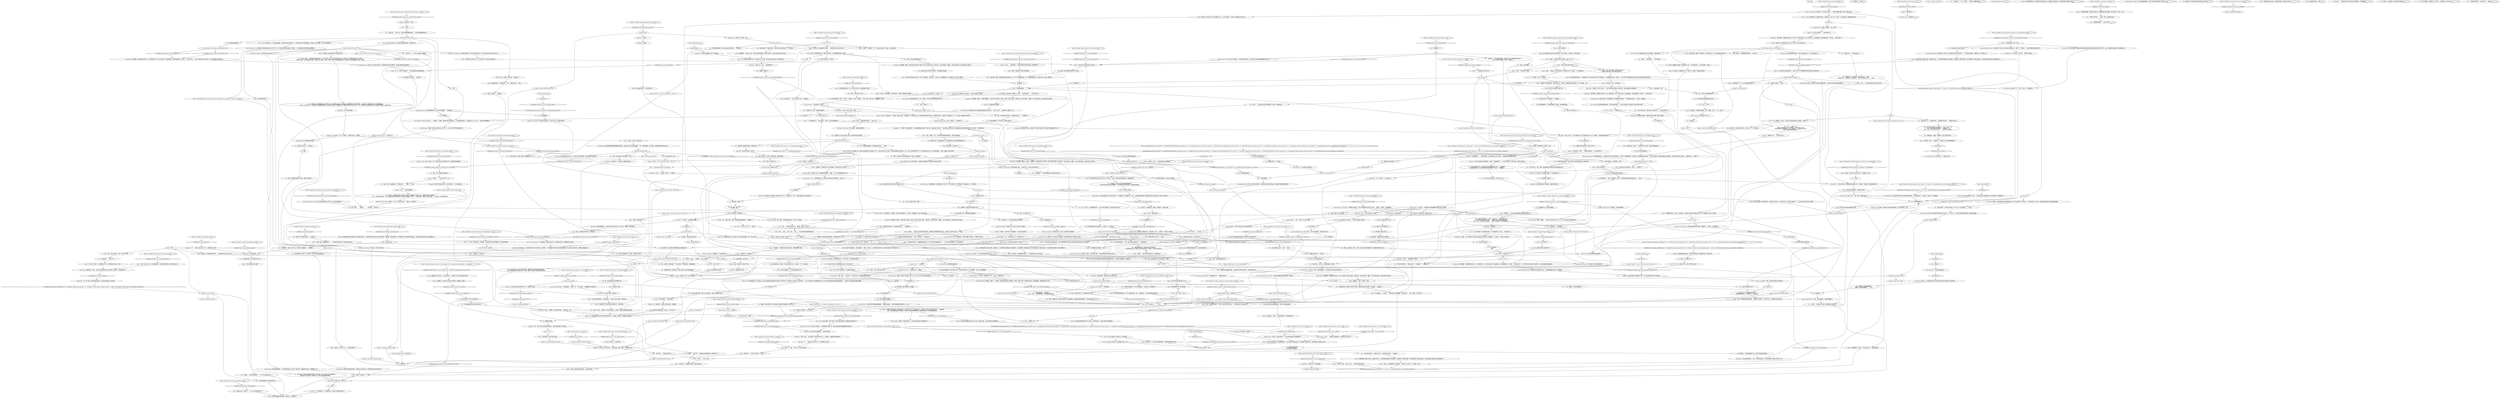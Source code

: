 # ICE / ANDRE WHITE CHECKS
# this is where andre's two white checks are -- "try to logic and figure out what they're hiding/planning" and "JUST DANCE"
# ==================================================
digraph G {
	  0 [label="START"];
	  1 [label="input"];
	  2 [label="Andre: Variable[\"church.soona_evicted\"]"];
	  3 [label="Variable[\"church.soona_evicted\"]", shape=diamond];
	  4 [label="!(Variable[\"church.soona_evicted\"])", shape=diamond];
	  5 [label="Volition: 坚强的东西。他们不是在开玩笑。"];
	  6 [label="You: “没什么……我们姑且把它称为预防犯罪吧，但我会一直盯着你的。”"];
	  7 [label="Logic: 你什么也没看出来，眼前没什么不寻常的事。"];
	  8 [label="Kim Kitsuragi: “不是节拍，他*中枪*了，”警督生气地说到。"];
	  9 [label="Ancient Reptilian Brain: 将从这里开始。"];
	  10 [label="Jump to: [Andre main HUB]"];
	  11 [label="Kim Kitsuragi: 警督打开门走出去时，一阵冰冷的海风涌入了教堂。"];
	  12 [label="Kim Kitsuragi: “嗯……”警督嗤之以鼻。“随便吧。”"];
	  13 [label="You: 即便如此，它在哪？"];
	  14 [label="Spinal Cord: 就在脊髓之中！"];
	  15 [label="Empathy: 显然，他很难适应新的现实。"];
	  16 [label="You: “好吧，好吧……”（放任他。）"];
	  17 [label="Jump to: [Andre main HUB]"];
	  18 [label="You: “我听得够多了。”"];
	  19 [label="You: “我知道没有毒品我是硬核不起来的。”"];
	  20 [label="Andre: “我们知道她的问题，老兄。我们正在努力呢，她的青春期并不顺利。”"];
	  21 [label="Andre: “不是这样的！”他看着你放在枪套旁边的手，眼睛里充满了恐惧。"];
	  22 [label="Andre: Variable[\"ice.andre_logic_inland_power\"]"];
	  23 [label="Variable[\"ice.andre_logic_inland_power\"]", shape=diamond];
	  24 [label="!(Variable[\"ice.andre_logic_inland_power\"])", shape=diamond];
	  25 [label="Andre: Variable[\"ice.andre_pulled_gun\"]"];
	  26 [label="Variable[\"ice.andre_pulled_gun\"]", shape=diamond];
	  27 [label="!(Variable[\"ice.andre_pulled_gun\"])", shape=diamond];
	  28 [label="Andre: “等等！！！”"];
	  29 [label="You: “我们公事公办吧，你先把一切都告诉我，我再做出判断。”"];
	  30 [label="Andre: “只是我们*先得*把这里变成一间毒品实验室。”"];
	  31 [label="You: “我要现金。”（先索求贿赂。）"];
	  32 [label="You: （忽略问题。）“首先我要看看你们所有的身份证明文件。”"];
	  33 [label="You: “妈的，抽不……”（继续抽。）“……该死的抢……抽不出来！”"];
	  34 [label="Andre: “哇，哇，等等！没必要这样！”一颗汗珠顺着安德烈的脑袋滑落。"];
	  35 [label="Andre: “我知道的……”这位未来的指挥把他的尖脑袋垂到两膝之间……"];
	  36 [label="Savoir Faire: 你大幅摆动的身体已近乎动态极限，你要打破纪录了……"];
	  37 [label="You: “成交。”"];
	  38 [label="You: “60%。孩子们，所有的牌都在我手上。我可以把你们锁起来，然后说这只是公事公办。”"];
	  39 [label="Andre: “我明白了！好吧，老兄……”他仍然有些颤抖……"];
	  40 [label="Andre: “你已经说的很明白了，好吗？我们没必要让事态升级……大家都冷静点。”"];
	  41 [label="You: （收回枪。）“看到了吧，一点威胁能让事情进展迅速，是时候开口了。”"];
	  42 [label="Andre: Variable[\"TASK.look_into_church_spooks_done\"]"];
	  43 [label="Variable[\"TASK.look_into_church_spooks_done\"]", shape=diamond];
	  44 [label="!(Variable[\"TASK.look_into_church_spooks_done\"])", shape=diamond];
	  45 [label="Andre: “没错！原本一切都很顺利的——一个月前那地方还是空的，突然间就开始闹鬼了。”"];
	  46 [label="Andre: Variable[\"tc.heard_egg_defence_speech\"]"];
	  47 [label="Variable[\"tc.heard_egg_defence_speech\"]", shape=diamond];
	  48 [label="!(Variable[\"tc.heard_egg_defence_speech\"])", shape=diamond];
	  49 [label="Noid: “收拾一下，凡客。”他合上了自己的工具箱。"];
	  50 [label="You: “等等，有人感觉到了吗？”"];
	  51 [label="You: “可能不会太容易，教堂里的幽灵对此可*不会*太高兴的。”"];
	  52 [label="Andre: “我以前见过这种狂欢得太过头的情况……”"];
	  53 [label="Andre: Variable[\"ice.andre_questioned_water\"]"];
	  54 [label="Variable[\"ice.andre_questioned_water\"]", shape=diamond];
	  55 [label="!(Variable[\"ice.andre_questioned_water\"])", shape=diamond];
	  56 [label="You: 你是怎么跟我说话的？"];
	  57 [label="Shivers: 我声音的调转被温度计和气压计记录，你用你的鼻孔，与脖子后面的汗毛感受着我。"];
	  58 [label="You: 我的搭档……我想我刚刚侮辱了他，我不确定他是否会原谅我。"];
	  59 [label="Endurance: 本质上来说错的不是你的舞步，你刚才一定是癫痫发作了——并且前几天还有一次更严重的，在你失忆的时候。"];
	  60 [label="Andre: IsTHCPresent(\"remote_viewer\")"];
	  61 [label="IsTHCPresent(\"remote_viewer\")", shape=diamond];
	  62 [label="!(IsTHCPresent(\"remote_viewer\"))", shape=diamond];
	  63 [label="Shivers: 我不能与它一同消亡，公民武装的警官。你不能弃我不顾。"];
	  64 [label="Andre: Variable[\"church.soona_evicted\"]"];
	  65 [label="Variable[\"church.soona_evicted\"]", shape=diamond];
	  66 [label="!(Variable[\"church.soona_evicted\"])", shape=diamond];
	  67 [label="Andre: Variable[\"TASK.report_to_the_tribunal_done\"]"];
	  68 [label="Variable[\"TASK.report_to_the_tribunal_done\"]", shape=diamond];
	  69 [label="!(Variable[\"TASK.report_to_the_tribunal_done\"])", shape=diamond];
	  70 [label="Physical Instrument: 其实并不只是脱水——是你那条受伤的腿，用一种迟钝但又执着的疼痛提醒着自己的存在。"];
	  71 [label="Ancient Reptilian Brain: 完全的黑暗！你陷入自己内心最深沉的黑暗之中，脊椎一节一节地陷入——透过你的脊柱尚未成形的头骨。"];
	  72 [label="You: “是的。我已经完成了在此的使命。”[离开。]"];
	  73 [label="You: 教堂去哪儿了？"];
	  74 [label="Kim Kitsuragi: “现在来看看*这个*吧！”"];
	  75 [label="Noid: “人类发展的终结，任务，完成。”"];
	  76 [label="Conceptualization: 当你睁开眼睛的时候，应该大喊“超强超强！”（感觉很适合。）"];
	  77 [label="You: “伙计们，我没劲儿了……”（停下。）"];
	  78 [label="Andre PROTORAVE HUB"];
	  79 [label="Andre: “完全要啊！”安德烈双手举过头顶挥舞着，或许在暗示自己已经*疯了*……"];
	  80 [label="Authority: 法律的权威不容置疑。"];
	  81 [label="Shivers: 这将什么都不是。"];
	  82 [label="Egg Head: “我们不需要毒品来保持硬核！”"];
	  83 [label="Jump to: [soberordrugs]"];
	  84 [label="Jump to: [Andre LOGIC SUCCESS TALK HUB]"];
	  85 [label="Andre: “你对播放带了解多少？一无所知！”"];
	  86 [label="Andre: “不用……”他听起来很疲惫。"];
	  87 [label="Andre: “好吧！”他起来很高兴。"];
	  88 [label="Andre: “那是……”他摇摇手。“拜托，那真是……”"];
	  89 [label="Jump to: [Andre LOGIC SUCCESS TALK HUB]"];
	  90 [label="You: （我没有它也行，把手放下。）“所以*不会*被判处死刑了？”"];
	  91 [label="suretherespoweroverwhelming"];
	  92 [label="Andre: “只是可能性真的太低了——看看我们吧！我们该如何自己弄出一间俱乐部来？！我们需要启动资金，仅此而已……我们*绝对*打算把教堂变成有史以来最牛逼的阳极音乐俱乐部的……”"];
	  93 [label="Andre: “好吧老兄，好吧。”他举起双手。"];
	  94 [label="Egg Head: “全世界范围内，老兄！”"];
	  95 [label="Andre: 这位未来的指挥看上去疲惫不已。“好吧，”他点了点头。\n“操，我还以为咱们关系不错呢……”他沮丧不已。\n“妈的，老兄，你说过会宽大处理的……”安德烈看上去很疲惫。"];
	  96 [label="Egg Head: “耶！”那个年轻人的笑容变得异常灿烂，他的牙齿在探照灯下闪闪发亮。"];
	  97 [label="Soona, the Programmer: 你还没来得及重复你的问题，她就插嘴了。“阿西尔，你不去跳舞吗？”"];
	  98 [label="Andre: “别这么莽撞，诺伊德，我们需要一个来自对面的伙伴。有人全程监督还能更保险一点……咳……”他清了清嗓子。“其他警察就不要考虑了，35%如何？”"];
	  99 [label="You: “55%。我需要掌握控股权，否则我就是没有动力。”（耸肩。）"];
	  100 [label="You: “我的搭档就在外面，而他是个相当严肃的家伙。”\n“我的搭档就在外面，而他是个相当厉害的神枪手。相信我，我见过他行动的样子。”"];
	  101 [label="Physical Instrument: 如果他们有什么小动作，就把他们的牙齿敲掉！"];
	  102 [label="Egg Head: “不要，求你了！”爱凡客按下了录音机的停止键。在一片寂静中，你能够听到外面的风声。"];
	  103 [label="Spinal Cord: 但你已经知道了——这种可能性不大。"];
	  104 [label="Kim Kitsuragi: “怎么了？你还好吗？”"];
	  105 [label="Spinal Cord: 你打算怎么办，再给检疫所打电话吗？如果你去了正规医院……你知道要花多长时间才能弄清楚你究竟出了什么问题吗？那些询问，还要被人戳来戳去的？"];
	  106 [label="Acele: 她饶有兴致地挑起眉毛，回应道：“大约30分钟。”"];
	  107 [label="Andre: Variable[\"ice.andre_hyper_rc_succ_rhet\"]"];
	  108 [label="Variable[\"ice.andre_hyper_rc_succ_rhet\"]", shape=diamond];
	  109 [label="!(Variable[\"ice.andre_hyper_rc_succ_rhet\"])", shape=diamond];
	  110 [label="Shivers: 一名RCM警官躺在一座小教堂的地板上，翻着白眼，吐出了舌头。还有几个人站在他周围，他慢慢地苏醒过来。"];
	  111 [label="You: 我就知道。我就知道世界末日要降临了！"];
	  112 [label="Shivers: 顺便说一句，立刻去向你的搭档道歉，不同等级的团结是重中之重。"];
	  113 [label="You: 嗯，但是苏娜说他们没有跟我说实话……"];
	  114 [label="Esprit de Corps: 他有一些吃惊，在马丁内斯发生那么多恐怖事件之后，你们俩居然还能*跳舞*。"];
	  115 [label="Physical Instrument: 其实并不只是脱水——是你那条受伤的腿，用一种迟钝但又执着的疼痛提醒着自己的存在。"];
	  116 [label="Savoir Faire: 你闭上眼睛，想象着你身体应该是何种模样才能给这首奇怪的音乐赋予生命。目前，这种猛烈的运动超出了你的能力范围……"];
	  117 [label="You: “彻底狂欢！”"];
	  118 [label="Kim Kitsuragi: 警督开始用脚后跟狠狠踢着教堂的地板，有理由担心他可能会把地板踢出一个洞，导致地板裂开，柱子坍塌，让教堂的屋顶砸向你们所有人。"];
	  119 [label="Ancient Reptilian Brain: 这是个关键时刻，小心别尿裤子了。"];
	  120 [label="Spinal Cord: ……统治世界。"];
	  121 [label="You: 发生什么事了？"];
	  122 [label="You: “我是卧底！”"];
	  123 [label="Andre: “现在想象一下如果我们能做到，好吗？但是跟，大概，*一千*人一起呢？”"];
	  124 [label="Kim Kitsuragi: 警督紧紧地捏着鼻梁，灯光反射到他的镜片上……"];
	  125 [label="Jump to: [Andre PROTORAVE HUB]"];
	  126 [label="You: “生活让我变成了一个混蛋。”"];
	  127 [label="You: “谢谢你的美言，但这里的每个人都认为我让自己的这套制服蒙羞了。”"];
	  128 [label="Andre: 那个年轻人的瘾君子沉默不语。"];
	  129 [label="Encyclopedia: 这可能是大脑损伤的原因，但你绝对从未听说过*单一扬声器系统*或者*单声道动力*。"];
	  130 [label="Andre: “抱歉，但这里没有实验室设备，也没有毒品原料。”"];
	  131 [label="Noid: “是为了让我们能入门。”"];
	  132 [label="Noid: “否则呢？”当他把扳手放进工具箱时，发出了叮当一声。"];
	  133 [label="Noid: 他的朋友把自己的文档递给你，上面写道：“卡尔·霍兹曼。”"];
	  134 [label="Egg Head: 那个大脑袋的人快要哭出来了，他递给你一张卡片，上面写道：“杰曼尼·范·德·维克。”"];
	  135 [label="Andre: Variable[\"ice.egg_germaine_heard\"]"];
	  136 [label="Variable[\"ice.egg_germaine_heard\"]", shape=diamond];
	  137 [label="!(Variable[\"ice.egg_germaine_heard\"])", shape=diamond];
	  138 [label="Andre: “拜托老兄，你这是要我们的命啊……”安德烈用手捋过自己的头发尖。"];
	  139 [label="Noid: 诺伊德面色苍白，茫然地审视着当下的事态。他的眉毛颤动着。"];
	  140 [label="Andre: Variable[\"tc.heard_egg_defence_speech\"]"];
	  141 [label="Variable[\"tc.heard_egg_defence_speech\"]", shape=diamond];
	  142 [label="!(Variable[\"tc.heard_egg_defence_speech\"])", shape=diamond];
	  143 [label="showdownchoice"];
	  144 [label="Egg Head: “我们需要一场胜利，我向你*保证*这将是一场胜利！我们不会在那儿制毒，会保证清白。我们会真诚地、清醒地、*真实*漂亮地办事。这会是光明正大的胜利。”"];
	  145 [label="Andre: 他甚至没有看你一眼。"];
	  146 [label="Jump to: [Andre main HUB]"];
	  147 [label="You: “等等，有人感觉到了吗？”"];
	  148 [label="Andre: Variable[\"tc.heard_egg_defence_speech\"]"];
	  149 [label="Variable[\"tc.heard_egg_defence_speech\"]", shape=diamond];
	  150 [label="!(Variable[\"tc.heard_egg_defence_speech\"])", shape=diamond];
	  151 [label="Spinal Cord: 然后意识将会慢慢回归，不会有多少趣味了。"];
	  152 [label="You: “金去哪儿了？”"];
	  153 [label="Shivers: 我就是这座城市。"];
	  154 [label="Jump to: [la_city_chat]"];
	  155 [label="before_hub"];
	  156 [label="Andre: IsKimHere()"];
	  157 [label="IsKimHere()", shape=diamond];
	  158 [label="!(IsKimHere())", shape=diamond];
	  159 [label="Andre: Variable[\"ice.andre_hyper_rc_succ_fix_kim\"]"];
	  160 [label="Variable[\"ice.andre_hyper_rc_succ_fix_kim\"]", shape=diamond];
	  161 [label="!(Variable[\"ice.andre_hyper_rc_succ_fix_kim\"])", shape=diamond];
	  162 [label="Jump to: [Andre main HUB]"];
	  163 [label="Andre: IsTHCPresent(\"art_cop\")"];
	  164 [label="IsTHCPresent(\"art_cop\")", shape=diamond];
	  165 [label="!(IsTHCPresent(\"art_cop\"))", shape=diamond];
	  166 [label="Andre: IsTaskActive(\"TASK.investigate_sea_fortress\")--[[ Variable[ ]]"];
	  167 [label="IsTaskActive(\"TASK.investigate_sea_fortress\")--[[ Variable[ ]]", shape=diamond];
	  168 [label="!(IsTaskActive(\"TASK.investigate_sea_fortress\")--[[ Variable[ ]])", shape=diamond];
	  169 [label="You: “尚未成形的头骨*是怎么回事？”"];
	  170 [label="You: “我不会陷*那么*深的……”"];
	  171 [label="You: 不要纵情舞蹈。"];
	  172 [label="You: 睁开眼睛，像你从未舞动过一样跳舞。"];
	  173 [label="Ancient Reptilian Brain: “谁他妈在乎？！”"];
	  174 [label="Andre: Variable[\"ice.andre_composure_authority_kim_success\"]"];
	  175 [label="Variable[\"ice.andre_composure_authority_kim_success\"]", shape=diamond];
	  176 [label="!(Variable[\"ice.andre_composure_authority_kim_success\"])", shape=diamond];
	  177 [label="Jump to: [Andre PROTORAVE HUB]"];
	  178 [label="You: 我讨厌清醒的生活，我讨厌这个世界，我讨厌并害怕着一切。我只想跳舞……神啊，请让我跳舞吧！"];
	  179 [label="Jump to: [TASK.report_to_the_tribunal_done]"];
	  180 [label="You: 你想怎么样？"];
	  181 [label="Andre: “老兄……现在……现在，老兄……现在……”这位未来的指挥激动得结结巴巴。"];
	  182 [label="Kim Kitsuragi: “跳舞？”他重复道。“傻逼*猴子*？”"];
	  183 [label="You: 我还能做什么吗？我想打破极限。"];
	  184 [label="You: “一起来！你在哪儿？！”"];
	  185 [label="Jump to: [Andre PROTORAVE HUB]"];
	  186 [label="Kim Kitsuragi: “你在开什么玩笑？！”"];
	  187 [label="Andre: 他们未来的指挥可就没那么开心了。"];
	  188 [label="You: “你很清醒，你在这次会面中保持清醒很困难吗？”\n“你的女朋友阿西尔已经在外面嗑嗨了，你们这些家伙在这次会面中一定很难保持清醒吧。”"];
	  189 [label="Perception (Sight): 一个扬声器，他们有*一个*扬声器。"];
	  190 [label="You: （我喜欢——将手移动至枪套处。）“所以*不会*被判处死刑了？”"];
	  191 [label="You: “另一个扬声器，你只有一个扬声器。”"];
	  192 [label="Noid: “他妈的是为了让我们能入门。”"];
	  193 [label="Andre: “*真的吗……？*”他听上去松了一口气。"];
	  194 [label="Andre: “你只想问我几个问题……”他现在有些困惑了。“有关*别的问题*？”"];
	  195 [label="Andre: “嘿，谁知道她在盘算什么呢？”他嗤之以鼻。“我明白，她不想让我们进教堂。她对我们有意见。”"];
	  196 [label="Jump to: [Andre LOGIC SUCCESS TALK HUB]"];
	  197 [label="Andre: Variable[\"ice.andre_logic_indifference\"]  or  Variable[\"ice.andre_logic_lenient\"]  or  Variable[\"ice.andre_logic_corruption_said\"] == false  or Variable[\"ice.andre_logic_hecoordination_shotsfired\"]"];
	  198 [label="Variable[\"ice.andre_logic_indifference\"]  or  Variable[\"ice.andre_logic_lenient\"]  or  Variable[\"ice.andre_logic_corruption_said\"] == false  or Variable[\"ice.andre_logic_hecoordination_shotsfired\"]", shape=diamond];
	  199 [label="!(Variable[\"ice.andre_logic_indifference\"]  or  Variable[\"ice.andre_logic_lenient\"]  or  Variable[\"ice.andre_logic_corruption_said\"] == false  or Variable[\"ice.andre_logic_hecoordination_shotsfired\"])", shape=diamond];
	  200 [label="Andre: Variable[\"tc.innocentic_system\"]"];
	  201 [label="Variable[\"tc.innocentic_system\"]", shape=diamond];
	  202 [label="!(Variable[\"tc.innocentic_system\"])", shape=diamond];
	  203 [label="You: “要么我拿75%，要么我现在就带你们去拘留室。”"];
	  204 [label="You: “好吧。”"];
	  205 [label="You: （展示双手。）“行了，我暂时……不会做什么残酷的事情。”"];
	  206 [label="Andre: “没事的……我们没必要让事态升级，大家都冷静点。”"];
	  207 [label="Andre: “明白了！没必要把其他人也牵扯进来。”他抹去了头上的汗水。“好吧老兄，听着……”"];
	  208 [label="showdownchoice"];
	  209 [label="Andre: 他瞪着你。“是啊，*谢谢你*，警官。”"];
	  210 [label="You: “很好。我们姑且把它称为预防犯罪吧，但我会一直盯着你的。”"];
	  211 [label="Spinal Cord: 之前让你们兴奋起来的节奏现在似乎有些过火，令人作呕了。它们如同万花筒里的彩色玻璃一般移动和增殖着。"];
	  212 [label="Jump to: [Egg Head: \"You might be imagining it but it fe...\"]"];
	  213 [label="You: “我想我是癫痫发作了……”"];
	  214 [label="Jump to: [watering]"];
	  215 [label="Kim Kitsuragi: “很不错，但我们真得走了，今天的有氧运动我们已经做得够多了。”"];
	  216 [label="You: “跳舞！你不打算*跳舞*吗？”"];
	  217 [label="Andre: Variable[\"TASK.report_to_the_tribunal_done\"]"];
	  218 [label="Variable[\"TASK.report_to_the_tribunal_done\"]", shape=diamond];
	  219 [label="!(Variable[\"TASK.report_to_the_tribunal_done\"])", shape=diamond];
	  220 [label="Andre: “没事，老兄，别担心，他只是有些脱水。夜店经常发生这种事。他会恢复过来的。”"];
	  221 [label="Physical Instrument: 伴随着一阵迟钝，但却执着的*疼痛*，你中枪的臀部又开始秀自己的存在了。"];
	  222 [label="Noid: “别担心，老兄，我会记住它们的。”"];
	  223 [label="You: 我的天哪，真的吗？"];
	  224 [label="Physical Instrument: 你的眼睛始终紧闭，一路回到自己躯干里的无限黑暗之中，你的第一感觉便是温暖。你已然成为了节奏塑胶韵律的胜利者——在瑞瓦肖海滨的一座散发着臭味的木制教堂里。你身上的战争创伤正在愈合，一道接着一道，一个接着一个。"];
	  225 [label="Logic: 要点是：他们想把教堂变成一间俱乐部，但一些可疑的元素占据了这座建筑。搞清楚事情的*要点*非常重要——做决定前一定要参考要点，现在的进展很顺利。\n确实。所以他们中的一个人偶然邂逅了这座被遗弃的教堂。他们想把它改造成一间舞曲俱乐部，但麻醉剂的代理人已经占领了它。你一想到他们已经在里面消耗了那么多毒品就不寒而栗！毒品非常不好。"];
	  226 [label="Andre: “但你依然是警察……”"];
	  227 [label="Andre: “那……现在怎么办？”\n“做你认为正确的事，长官。但是拜托……我们只想讨个生活。”\n“我们会做你认为正确的事情，长官。但是拜托……我们只想讨个生活。”\n“长官，你答应过要宽大处理的……”"];
	  228 [label="Andre: “你究竟知道什么了？”听上去他是要跟你对着干了。"];
	  229 [label="You: “鼻通灵出现在这里是因为它的活性成分。”"];
	  230 [label="Encyclopedia: 很可能是伪麻黄碱，一种与麻黄碱的成分几乎完全一致的东西。麻黄碱能让你快乐，伪麻黄碱也一样。"];
	  231 [label="Inland Empire: 9毫米的维利耶在你手中意外的轻巧。几乎就像玩具。你想象着死亡，悲伤，又戏剧性地重新想象了安德烈的脸从枪口中迸发出来，感觉几乎有些可笑……”"];
	  232 [label="Andre: Variable[\"ice.andre_logic_shivers_nothing\"]"];
	  233 [label="Variable[\"ice.andre_logic_shivers_nothing\"]", shape=diamond];
	  234 [label="!(Variable[\"ice.andre_logic_shivers_nothing\"])", shape=diamond];
	  235 [label="Empathy: 他的语气中满是无可奈何，他几乎要放弃了，不必再多费功夫。"];
	  236 [label="You: “当然不是*真的*，我是个警察！现在跟我坦白吧，马上！”"];
	  237 [label="Hand/Eye Coordination: 你的手动了，平稳又迅速，伸向了枪套——你把枪掏了出来。"];
	  238 [label="FINAL JUDGEMENT HUB"];
	  239 [label="Noid: “他妈的没门。”"];
	  240 [label="Egg Head: “这里*需要*一间阳极音乐俱乐部。每个人都相互憎恨，每个人都讨厌这里，到处都是毒品，而我们都是奴隶，*我不能……*我们没时间了。”没有了笑容的他看上去非常伤心，而且比你想象中的更加苍老。"];
	  241 [label="Andre: Variable[\"church.andre_redc_hyperdrive_on\"]"];
	  242 [label="Variable[\"church.andre_redc_hyperdrive_on\"]", shape=diamond];
	  243 [label="!(Variable[\"church.andre_redc_hyperdrive_on\"])", shape=diamond];
	  244 [label="Savoir Faire: 要求分一杯羹，现在是成为商业伙伴的好机会。"];
	  245 [label="Andre: CheckItem(\"gun_villiers\")  or CheckItem(\"gun_ruby\")"];
	  246 [label="CheckItem(\"gun_villiers\")  or CheckItem(\"gun_ruby\")", shape=diamond];
	  247 [label="!(CheckItem(\"gun_villiers\")  or CheckItem(\"gun_ruby\"))", shape=diamond];
	  248 [label="Egg Head: “谢谢你……”"];
	  249 [label="Perception (Hearing): 年轻人哽咽着，仿佛在强忍着哭泣。"];
	  250 [label="You: “不会有任何改变的，一切都已经太迟了。收拾好东西快走吧。”（驱逐他们。）"];
	  251 [label="You: “这次让你们轻易脱身了，我饶了你们一命。”"];
	  252 [label="Egg Head: “耶！”那个年轻人的笑容变得异常灿烂，他的牙齿在探照灯下闪闪发亮。"];
	  253 [label="Andre: Variable[\"TASK.call_station_lazareth_done\"]"];
	  254 [label="Variable[\"TASK.call_station_lazareth_done\"]", shape=diamond];
	  255 [label="!(Variable[\"TASK.call_station_lazareth_done\"])", shape=diamond];
	  256 [label="Soona, the Programmer: “你到底是什么时候失去知觉的？你开始颤抖的时候，还是躺到地上的时候？”"];
	  257 [label="Kim Kitsuragi: 他点了点头。“有这个可能，你能站得住吗？”"];
	  258 [label="Shivers: 我的心是风之回廊，我身下的天空是红色，我有十万条发光的手臂。"];
	  259 [label="Shivers: 死亡——着实非常可怕，我需要你来保证我的生命。我不能消亡，看着我，我不能就这样终结。"];
	  260 [label="Jump to: [Egg Head: \"You might be imagining it but it fe...\"]"];
	  261 [label="You: 沉默不语。"];
	  262 [label="Jump to: [FINAL JUDGEMENT HUB]"];
	  263 [label="Conceptualization: 你的机会来了——展示你的艺术。"];
	  264 [label="Shivers: Shivers: \"...\""];
	  265 [label="Andre: IsKimHere()"];
	  266 [label="IsKimHere()", shape=diamond];
	  267 [label="!(IsKimHere())", shape=diamond];
	  268 [label="Andre: Variable[\"TASK.report_to_the_tribunal_done\"]"];
	  269 [label="Variable[\"TASK.report_to_the_tribunal_done\"]", shape=diamond];
	  270 [label="!(Variable[\"TASK.report_to_the_tribunal_done\"])", shape=diamond];
	  271 [label="Savoir Faire: 你闭上眼睛，清空了思绪，任你的大脑恣意想象：那道颤动的光到哪儿去了？"];
	  272 [label="Kim Kitsuragi: “什么东西？”警督突然停了下来。“你*什么*上面的声音？”"];
	  273 [label="Ancient Reptilian Brain: 神？"];
	  274 [label="Ancient Reptilian Brain: 你的神明在哪里？"];
	  275 [label="Kim Kitsuragi: “真不错！”他环顾着教堂大厅。“那就摇滚起来吧……”"];
	  276 [label="You: “尽管吹牛吧，警督！让我看看你的舞步！”"];
	  277 [label="You: “没错，请求支援……冲向舞池！”"];
	  278 [label="Andre: “我的天……”瘾君子们未来的指挥站在那里，对其展现出来的硬核程度目瞪口呆，难以置信。他低声对自己说：“不可能……”"];
	  279 [label="You: “我*确实*说过舞池里有突发事件，不是吗？突然事件？！含金量不足！”"];
	  280 [label="You: “可能。”"];
	  281 [label="You: “金，快过来！”（叫警督加入你。）"];
	  282 [label="Empathy: 他很难适应眼前的新现实。"];
	  283 [label="Andre: Variable[\"ice.andre_composure_got_kim_dancing\"]"];
	  284 [label="Variable[\"ice.andre_composure_got_kim_dancing\"]", shape=diamond];
	  285 [label="!(Variable[\"ice.andre_composure_got_kim_dancing\"])", shape=diamond];
	  286 [label="Empathy: 他感觉有些不对劲。"];
	  287 [label="Egg Head: “这里*需要*一间阳极音乐俱乐部。每个人都相互憎恨，每个人都讨厌这里，到处都是毒品，而我们都是奴隶，*我不能……*我们没时间了。”"];
	  288 [label="Inland Empire: 他看上去几乎跟你一样大。"];
	  289 [label="Egg Head: 他不知道该说些什么。"];
	  290 [label="Andre: Variable[\"ice.acele_heard_she_sold_headphones_LOGIC\"]"];
	  291 [label="Variable[\"ice.acele_heard_she_sold_headphones_LOGIC\"]", shape=diamond];
	  292 [label="!(Variable[\"ice.acele_heard_she_sold_headphones_LOGIC\"])", shape=diamond];
	  293 [label="Andre: “想想清楚吧，先是汗水，然后又是乙醚……”他紧张地笑着。"];
	  294 [label="You: “我没必要再说下去了，是吗？”（继续。）"];
	  295 [label="sowhathappened"];
	  296 [label="You: “是的，没错，我就是那种人。现在告诉我……”（继续下一个问题。）"];
	  297 [label="You: “真的，真的。我想问你点别的事。”"];
	  298 [label="Authority: “还有什么比一点点……更加硬核的呢？”"];
	  299 [label="Egg Head: “谁会不喜欢跳舞呢？她*不*喜欢跳舞！”"];
	  300 [label="Authority: 你还有你的支援……站在外面。你占了上风。"];
	  301 [label="You: “苏娜说你们一直在计划的事上说谎。你的回答非常没有说服力。”"];
	  302 [label="Jump to: [FINAL JUDGEMENT HUB]"];
	  303 [label="Andre: Variable[\"ice.andre_logic_shivers_nothing\"]"];
	  304 [label="Variable[\"ice.andre_logic_shivers_nothing\"]", shape=diamond];
	  305 [label="!(Variable[\"ice.andre_logic_shivers_nothing\"])", shape=diamond];
	  306 [label="Jump to: [FINAL JUDGEMENT HUB]"];
	  307 [label="yeahthisisahub"];
	  308 [label="Egg Head: “这里*需要*一间阳极音乐俱乐部，必须！所以我们不会在那儿制毒，会保证清白。我们会真诚地、清醒地、*真实*漂亮地办事。这会是光明正大的胜利。”"];
	  309 [label="Jump to: [Andre main HUB]"];
	  310 [label="You: 我需要寻求帮助。"];
	  311 [label="Spinal Cord: 跳舞、用力地跳舞乃至*跳到*昏厥都比被从一间办公室拖到另一间办公室，一间诊室拖到另一间诊室，到处都是明亮的惨白与抗菌剂的味道要好。"];
	  312 [label="You: *你是这座城市*，什么意思？"];
	  313 [label="Andre: Variable[\"plaza.shivers_activated\"]  or  Variable[\"boardwalk.feld_mural_shivers_wc\"]  or  Variable[\"coast.snow_shivers_activated\"]  or  Variable[\"apt.orb_abandoned_apt_shivers_done\"]  or  Variable[\"village.hq_orb_shivers_done\"]  or  Variable[\"plaza.kineema_shivers_where_too\"]  or  Variable[\"jam.tommy_shivers_across_revachol\"]  or  Variable[\"pier.joyce_shivers_grounding_on_revchopice\"]"];
	  314 [label="Variable[\"plaza.shivers_activated\"]  or  Variable[\"boardwalk.feld_mural_shivers_wc\"]  or  Variable[\"coast.snow_shivers_activated\"]  or  Variable[\"apt.orb_abandoned_apt_shivers_done\"]  or  Variable[\"village.hq_orb_shivers_done\"]  or  Variable[\"plaza.kineema_shivers_where_too\"]  or  Variable[\"jam.tommy_shivers_across_revachol\"]  or  Variable[\"pier.joyce_shivers_grounding_on_revchopice\"]", shape=diamond];
	  315 [label="!(Variable[\"plaza.shivers_activated\"]  or  Variable[\"boardwalk.feld_mural_shivers_wc\"]  or  Variable[\"coast.snow_shivers_activated\"]  or  Variable[\"apt.orb_abandoned_apt_shivers_done\"]  or  Variable[\"village.hq_orb_shivers_done\"]  or  Variable[\"plaza.kineema_shivers_where_too\"]  or  Variable[\"jam.tommy_shivers_across_revachol\"]  or  Variable[\"pier.joyce_shivers_grounding_on_revchopice\"])", shape=diamond];
	  316 [label="Shivers: 我同样存在于你的肺与退化的器官之中，各种空间里。"];
	  317 [label="Shivers: 你坐着車或者步行，自由地穿行在我的街道之间。你能够进入隐秘的地方，同样也能游走于隐秘的人群之中。"];
	  318 [label="Andre: Variable[\"ice.andre_composure_authority_kim_success_failed\"]"];
	  319 [label="Variable[\"ice.andre_composure_authority_kim_success_failed\"]", shape=diamond];
	  320 [label="!(Variable[\"ice.andre_composure_authority_kim_success_failed\"])", shape=diamond];
	  321 [label="Kim Kitsuragi: “休息得好吗？”"];
	  322 [label="wake_me_up_before"];
	  323 [label="You: “那真是太好了，但我一点劲都没有了伙计们。而且我真的得去跟我的搭档谈谈了。”（起身。）"];
	  324 [label="Andre: Variable[\"TASK.report_to_the_tribunal_done\"]"];
	  325 [label="Variable[\"TASK.report_to_the_tribunal_done\"]", shape=diamond];
	  326 [label="!(Variable[\"TASK.report_to_the_tribunal_done\"])", shape=diamond];
	  327 [label="Andre: Variable[\"TASK.report_to_the_tribunal_done\"]"];
	  328 [label="Variable[\"TASK.report_to_the_tribunal_done\"]", shape=diamond];
	  329 [label="!(Variable[\"TASK.report_to_the_tribunal_done\"])", shape=diamond];
	  330 [label="Kim Kitsuragi: “天哪，好吧……”他后退一步，双手举在空中，观察着你纵横交错的舞步……"];
	  331 [label="You: 沉默不语，只是加倍努力。"];
	  332 [label="You: “我变成了舞蹈，世界的毁灭者。”"];
	  333 [label="You: “我很抱歉！我知道这看起来很疯狂，但感觉好到停不下来！”"];
	  334 [label="Kim Kitsuragi: 警督用脚打着拍子，看了一眼手表，似乎很不喜欢这种浪费时间的行为。"];
	  335 [label="Jump to: [Andre PROTORAVE HUB]"];
	  336 [label="You: “好了孩子们，现在集合……”"];
	  337 [label="Egg Head: “但是正弦波有*很大*的偏差。我根本感受不到爱……”"];
	  338 [label="Egg Head: “我一直在说，我们需要让舞曲的下一步来得更*快*些……”"];
	  339 [label="Noid: “别摆出一副高高在上的样子，警官。觉悟对大家来说都很新鲜，我们都有缓解冲击的方法。”"];
	  340 [label="Noid: “他说过是给鼻子用的。你还想怎么样？”"];
	  341 [label="You: “简而言之：你试图利用一名警探，帮你建成一个毒品实验室。”"];
	  342 [label="Andre: “不是的！”他吓得睁大了眼睛。"];
	  343 [label="You: “你没听说吗？我是河这边最腐败的警察。我会利用一切关系让你的生活*饱受折磨*的。”\n“或者给我100%的分成。你没听说吗——我是河这边最腐败的警察。”"];
	  344 [label="You: “我真的不在乎，我只想破案而已。去做你想做的吧，我也会做我想做的事的。”"];
	  345 [label="Noid: 另一个瘾君子一言不发地从工具箱里掏出一个红色的钱包递给你。"];
	  346 [label="Noid: “10个点。”"];
	  347 [label="You: “等等，我以为很快就能拿到钱了？”"];
	  348 [label="You: “你的手最好老实点，诺伊德。”"];
	  349 [label="You: （松开手枪。）“天，我怎么会搞得这么糟糕呢。”"];
	  350 [label="You: “我得先去调查一下幽灵的情况，然后才能决定如何处理你们。”（稍后决定。）"];
	  351 [label="You: “不会有任何改变的，一切都已经太迟了。你们被捕了。”（逮捕他们。）"];
	  352 [label="You: “别再狡辩了，快滚吧，我不会让几个瘾君子占据教堂的。”（驱逐他们。）"];
	  353 [label="Andre: “嘘，诺伊德。”"];
	  354 [label="Andre: “我们要在那里建一间周末狂欢俱乐部，只播放最疯狂的里尔舞曲，我对天发誓！可以吗，凡客？”"];
	  355 [label="Conceptualization: 他看上去几乎是天真无暇的，高高举起那台哈蒙沃什播放器。这会是世界精神的必然感受吗？"];
	  356 [label="Andre: “你这样的舞步——我毫不怀疑！”"];
	  357 [label="Shivers: 清晨我带来工业的尘埃，让它们落在树叶上。我把树叶上的灰尘抖落到你的外套上。"];
	  358 [label="Reaction Speed: 她出于恐惧，说得飞快。"];
	  359 [label="Conceptualization: 没错，看上去很像是癫痫发作。而且几天前你很可能经历了更严重的一次。"];
	  360 [label="Andre: Variable[\"ice.andre_hyper_rc_fail_volition\"] == false  and  Variable[\"XP.assess_your_medical_condition\"]"];
	  361 [label="Variable[\"ice.andre_hyper_rc_fail_volition\"] == false  and  Variable[\"XP.assess_your_medical_condition\"]", shape=diamond];
	  362 [label="!(Variable[\"ice.andre_hyper_rc_fail_volition\"] == false  and  Variable[\"XP.assess_your_medical_condition\"])", shape=diamond];
	  363 [label="Noid: “你之前也发生过这种事吗。比如说……*突然发作*？”"];
	  364 [label="Ancient Reptilian Brain: 极度兴奋！！！"];
	  365 [label="Kim Kitsuragi: “哦，拜托……”\n“哦，拜托，哈里……”"];
	  366 [label="Spinal Cord: 是的。全都是真的——就在*脊髓*之中。"];
	  367 [label="You: “在我们*把一切搞砸*之前，哪都不会去的！”"];
	  368 [label="You: “*我*什么都没*做*，这音乐很久以前就决定了——我只是*奉命行事*！”"];
	  369 [label="Andre: 那个年轻人立刻上蹿下跳起来，然后摆出同样的舞步，用某种挥手的动作加以修饰。"];
	  370 [label="Empathy: 他感觉有些不对劲。"];
	  371 [label="Andre: “正如我告诉过你的，当我整理装备的时候几个令人毛骨悚然的混蛋搬进来了。一个月以前这地方还是空的，现在开始闹鬼了。”"];
	  372 [label="Andre: “这个城市的企业家真是太难了，我们又不是*不*打算把教堂变成东瑞瓦肖最牛逼的俱乐部了……”"];
	  373 [label="Egg Head: “不要，求你了！”那个大脑袋的人按下了录音机的停止键。在一片寂静中，你能够听到外面的风声。"];
	  374 [label="Jump to: [Andre PROTORAVE HUB]"];
	  375 [label="Hand/Eye Coordination: 抱歉啦，牛仔，这个时刻已经过去了，你看上去一点都不酷了。"];
	  376 [label="Andre: Variable[\"church.soona_andre_logic_hint_confronted_him\"]"];
	  377 [label="Variable[\"church.soona_andre_logic_hint_confronted_him\"]", shape=diamond];
	  378 [label="!(Variable[\"church.soona_andre_logic_hint_confronted_him\"])", shape=diamond];
	  379 [label="Half Light: 威胁时间到了。他无法承受压力。"];
	  380 [label="Perception (Hearing): 年轻人哽咽着，仿佛在强忍着哭泣。"];
	  381 [label="You: “但首先我得检查一下你们所有人的身份证明文件。”"];
	  382 [label="Egg Head: “谢谢你……”"];
	  383 [label="Jump to: [You: \"\"Get lost, I don't want to see you...\"]"];
	  384 [label="You: “没有实验室是不行的，尽你们所能让俱乐部继续运作下去吧。”（两者兼备。）\n“没有实验室是不行的，尽你们所能让俱乐部继续运作下去吧。”（两者兼备。）"];
	  385 [label="Andre: Variable[\"ice.andre_hyper_rc_fail_volition\"] == false  and  Variable[\"XP.assess_your_medical_condition\"]"];
	  386 [label="Variable[\"ice.andre_hyper_rc_fail_volition\"] == false  and  Variable[\"XP.assess_your_medical_condition\"]", shape=diamond];
	  387 [label="!(Variable[\"ice.andre_hyper_rc_fail_volition\"] == false  and  Variable[\"XP.assess_your_medical_condition\"])", shape=diamond];
	  388 [label="Jump to: [Andre: \"\"It was just impossible -- look at...\"]"];
	  389 [label="Noid: “我*会的*。”"];
	  390 [label="Perception (Hearing): 不知怎地，你听到了他的叹息。"];
	  391 [label="Andre: SetVariableValue(\"ice.andre_composure_emergency_on_dancefloor\", true) --[[ Variable[ ]]"];
	  392 [label="Andre: Variable[\"ice.noid_protorave_aesthetic_conceptualization_done\"]"];
	  393 [label="Variable[\"ice.noid_protorave_aesthetic_conceptualization_done\"]", shape=diamond];
	  394 [label="!(Variable[\"ice.noid_protorave_aesthetic_conceptualization_done\"])", shape=diamond];
	  395 [label="Kim Kitsuragi: “怎么回事？！”警督被迫在扬声器里播放的未来派音乐中大喊着。"];
	  396 [label="Kim Kitsuragi: 警督紧紧地捏着鼻梁，灯光反射到他的镜片上，让他看上去像是个正在紧张手术过程中的外科医生……"];
	  397 [label="Drama: 这明显是31号紧急事件。"];
	  398 [label="Suggestion: 这让他高兴一点了吗？可能吧……警督似乎挤出了一丝微笑。"];
	  399 [label="Andre: “我头发上面的声音！”"];
	  400 [label="Andre: “不，老兄！他们真的很让人毛骨悚然。只是如果我们开始在里面制毒，他们可能会报警的。”"];
	  401 [label="You: “我知道你把它们当掉了，说不定是为了换实验室设备和毒品原料。”"];
	  402 [label="You: “所以对警察撒谎*不会*被判处死刑吗？”"];
	  403 [label="You: “你跟我坦白，那我们一切都好谈，我可以做宽大处理。”"];
	  404 [label="Noid: “收拾一下，凡客。”年轻人合上了自己的工具箱。"];
	  405 [label="Andre: 他看上去疲惫不已。“好吧，”他点了点头。“到了警局要做什么？”\n“操，我还以为咱们关系不错呢……”他沮丧不已。“警察局会怎么处理？”\n“妈的，老兄，你说过会宽大处理的……”他看上去很疲惫。“到了警局要做什么？”"];
	  406 [label="Andre: “现在不可能了。”"];
	  407 [label="You: “你的名字是杰曼尼？”"];
	  408 [label="You: 把他们的名字写在你的文书报告中，然后把表格交给他们。"];
	  409 [label="Shivers: 这将什么都不是。"];
	  410 [label="Ancient Reptilian Brain: 这里就是节拍开始跳水的地方，它很快就能重新浮出水面。迎接荣耀。"];
	  411 [label="Inland Empire: 他看上去几乎跟你一样大。"];
	  412 [label="Jump to: [You: \"\"Pack up and report to Precinct 41....\"]"];
	  413 [label="You: “会很艰难，但我们会找到办法的。”"];
	  414 [label="You: 我觉得这种事以前就发生过。"];
	  415 [label="Spinal Cord: 你会在这完全的黑暗中躺一阵子，远离所有人和事。"];
	  416 [label="You: “我跟瑞瓦肖的灵魂谈过了！”"];
	  417 [label="Andre: Variable[\"church.soona_evicted\"]"];
	  418 [label="Variable[\"church.soona_evicted\"]", shape=diamond];
	  419 [label="!(Variable[\"church.soona_evicted\"])", shape=diamond];
	  420 [label="You: 嗯。然后还有麻醉剂狂。"];
	  421 [label="Jump to: [Andre main HUB]"];
	  422 [label="You: 我很害怕。"];
	  423 [label="You: 不，说真的，我怎么什么都听不到？"];
	  424 [label="You: 就是这样！不要让警督在尚未硬核起来之前离开！"];
	  425 [label="You: Variable[\"ice.andre_composure_authority_kim_success\"]"];
	  426 [label="Variable[\"ice.andre_composure_authority_kim_success\"]", shape=diamond];
	  427 [label="!(Variable[\"ice.andre_composure_authority_kim_success\"])", shape=diamond];
	  428 [label="You: 集中精力倾听。"];
	  429 [label="Savoir Faire: 你已经成为了一个完美的连锁装置，这样有血有肉的悸动来自于一个叫做爱凡客的人的扬声器装配。严格意义上完全的愚笨，没有一丝怜悯和恐惧。"];
	  430 [label="You: “跳舞！”（指向安德烈。）“*法律*规定的。”"];
	  431 [label="Inland Empire: 你感觉如果开启了超光速推进装置就再也无法回头了，有点让人悲伤……你确定所有人都到齐了吗？"];
	  432 [label="Jump to: [Andre PROTORAVE HUB]"];
	  433 [label="Electrochemistry: 这是个增添一些神经损伤的好机会，别忘了*那个表情*！"];
	  434 [label="You: （自言自语。）“再想一想，或许我不需要把警督牵扯进……这场开拓性舞蹈表演中去。”"];
	  435 [label="Egg Head: “空气中充满了硬核！”"];
	  436 [label="Logic: 当然了，现在事情并不是100%清晰，但有什么事情是呢？恭喜你，孩子，你的故事*有几分*说得通了。\n此外——这是必须要考虑的——这个散发着臭味的旧帐篷里是无法创造出未来舞曲的。想象一下，如果你拥有一座教堂！这就说得通了——分析完成，他们的故事验证了。"];
	  437 [label="Jump to: [Andre LOGIC SUCCESS TALK HUB]"];
	  438 [label="You: “那么，阿西尔比你更需要毒品吗？”"];
	  439 [label="soberordrugs"];
	  440 [label="Jump to: [Andre LOGIC SUCCESS TALK HUB]"];
	  441 [label="Suggestion: 最佳的解决方式就是置之不理。可以从告诉他你根本不在乎这些开始。"];
	  442 [label="Jump to: [Vertibrae darkness HUB]"];
	  443 [label="Hand/Eye Coordination: 你抓住枪把用力抽出，它却纹丝不动，手枪卡在你的夹克里了。"];
	  444 [label="You: “所以那里永远都不会有俱乐部了？”"];
	  445 [label="Egg Head: “不，安德烈，现在更*硬核*了。这位硬核警探向我们展示了鱼的价值，而鱼总是会*多*很多……我们都知道从来都不会有一间配备毒物实验室的阳极音乐俱乐部，现在有了一个难得的机会。”"];
	  446 [label="Andre: 这位未来的指挥从他的夹克口袋里掏出一张卡片递给你，上面写道：“皮特·安德烈。”"];
	  447 [label="Andre: Variable[\"ice.andre_logic_shivers_nothing\"]"];
	  448 [label="Variable[\"ice.andre_logic_shivers_nothing\"]", shape=diamond];
	  449 [label="!(Variable[\"ice.andre_logic_shivers_nothing\"])", shape=diamond];
	  450 [label="Rhetoric: 你拿走70%大概更合理一些。毕竟作为一名警察，你面临的风险更大。"];
	  451 [label="Noid: “你真是太好了。”年轻人赞许地点了点头。“硬核朋友。”"];
	  452 [label="Andre: “诺伊德！”安德烈嘘了一声。“没必要让事态升级，没事的，大家都冷静点。”"];
	  453 [label="You: “老兄，你的发言真是太美好了。我想我改变主意了。”（不逮捕他们。）"];
	  454 [label="Shivers: 这将什么都不是。"];
	  455 [label="Andre: “我从一开始就知道我们能指望你。”他看着自己的朋友们。“我们可以的——舞蹈俱乐部会有未来的！”"];
	  456 [label="Shivers: 我是瑞瓦肖之神。"];
	  457 [label="You: 但*我*是谁？你为什么在跟我说话？"];
	  458 [label="Rhetoric: 这一系列修辞——都是出于某种目的的，她很害怕。"];
	  459 [label="Andre: IsKimHere()"];
	  460 [label="IsKimHere()", shape=diamond];
	  461 [label="!(IsKimHere())", shape=diamond];
	  462 [label="Shivers: 我需要你，你在地球上的时候可以拥有我。保持警惕，我爱你。"];
	  463 [label="Shivers: 我见过你，我见过你！我见过你跟她在一起——也见过你独自一人的时候。我曾在新月山见过你。"];
	  464 [label="You: 我活不了那么久的。"];
	  465 [label="Kim Kitsuragi: “哦是吗？我在青少年犯罪小组工作了15年，*应付*与年龄不符的事绰绰有余。”"];
	  466 [label="Egg Head: “得了，才不是*尤比民族*，是硬核！”"];
	  467 [label="You: “救命啊，金，我感觉自己要化身为超级巨星了！”"];
	  468 [label="You: “这真的发生了。”"];
	  469 [label="Andre: Variable[\"ice.andre_composure_ie_warnednowayback\"]"];
	  470 [label="Variable[\"ice.andre_composure_ie_warnednowayback\"]", shape=diamond];
	  471 [label="!(Variable[\"ice.andre_composure_ie_warnednowayback\"])", shape=diamond];
	  472 [label="Kim Kitsuragi: “抱歉，*什么*？”"];
	  473 [label="Noid: “又来啦！！！”"];
	  474 [label="You: （指向地板。）“现在就到舞池里来！要么跳舞，要么去面对纪律听证会吧！”\n“警督！我只会对你摆着一次架子，就是现在！”"];
	  475 [label="Logic: 好吧，所以瘾君子们想要成立一间舞曲俱乐部。这也说得通，年轻人们都喜欢音乐。你感觉自己年轻时可能也很喜欢音乐……但你跑题了。\n首先：你是个聪明的警察。如果有什么不对劲，像你这样聪明的警察一定能判断出来的。所以这应该相当容易！"];
	  476 [label="You: “过去某个时候——我不确定具体原因和地点——我生了场病，变成了你们现在看到的幽灵。但在那之前，我有理由相信自己是一名警探。”\n“过去某个时候——我不确定是何时何地，但其中涉及了背叛——我生了场病，变成了你们现在看到的幽灵。但在那之前，我有理由相信自己是一名警探。”"];
	  477 [label="Noid: “你知道的，让我们能入门。”"];
	  478 [label="Volition: 还是感觉*并没有*往应该的方向发展，但是……"];
	  479 [label="You: 更加用力。"];
	  480 [label="You: “拜托，别这样对我宝贝，现在是我的闪光时刻了……”"];
	  481 [label="Andre: “好吧……我想这是真的结束了。”他叹了口气。"];
	  482 [label="Egg Head: “我们需要一场胜利，我向你*保证*这将是一场胜利！我们不会在那儿制毒，会保证清白。我们会真诚地、清醒地、*真实*漂亮地办事。这会是光明正大的胜利。”"];
	  483 [label="Andre: “拜托，把一切都准备好，开始制造，然后分发给有需要的人，得花好几个星期的时间。这是个漫长的过程。”"];
	  484 [label="Hand/Eye Coordination: 这只会让事情变得更糟，再这样下去，你的夹克就要裂开了。"];
	  485 [label="Logic: 总而言之，你真的不明白那个程序员奶奶在说什么。"];
	  486 [label="Jump to: [ANDREENDSHERE]"];
	  487 [label="Shivers: 你能听到脚下冰面开裂的声音。帐篷外的码头边，上世纪残留的水岸开发区在风中摇摇欲坠，还散落着一排倒塌的房屋。圣杰罗姆路和主干道旁的建筑亦是如此。古老的电影院正逐渐沉入维拉洛博斯地下……"];
	  488 [label="Andre: “哦，你醒啦老兄。别担心，我以前见过这种狂欢得太过头的情况，你脱水了。”"];
	  489 [label="You: “真是太刺激了，但我正在努力振作。天呐，我一点劲儿都没有了。”（起身。）"];
	  490 [label="Volition: 另外你现在还有个案子要解决呢，如果你把自己变成了一只实验室小白鼠，你绝没办法解决它了。无论你有什么问题，都可以再等等。"];
	  491 [label="You: 你在害怕什么？"];
	  492 [label="You: 我是怎么了？这种奇怪的感觉是什么……\n这种奇怪的感觉是什么？这种寒冷……即便是现在。"];
	  493 [label="Andre: “放轻松。总会有人狂欢过头昏过去，你只是脱水了而已。”"];
	  494 [label="Endurance: *而且*你的大腿最近刚刚中弹。"];
	  495 [label="Pain Threshold: 然而，你的腿很疼，不想让你想象*任何事情*。它指向躺下来休息。"];
	  496 [label="You: “硬核警探！”"];
	  497 [label="You: “超强超强！”"];
	  498 [label="Vertibrae darkness HUB"];
	  499 [label="Empathy: 看起来他也不*在乎*。"];
	  500 [label="Kim Kitsuragi: “就这些？我在青少年犯罪小组工作了15年，*应付*与年龄不符的事绰绰有余。”"];
	  501 [label="You: “硬核永远不会消亡——但是你会！”"];
	  502 [label="Kim Kitsuragi: “31号紧急事件？真的吗？”"];
	  503 [label="Kim Kitsuragi: “什么？”警督凑得更近了，在跃动的节拍中他无法听请你的话。“摇*什么*？”"];
	  504 [label="Kim Kitsuragi: “就到此为止吧。”"];
	  505 [label="whydoyouneedme"];
	  506 [label="Andre: “卖点毒品，行吗？生产销售点毒品。”"];
	  507 [label="Andre LOGIC SUCCESS TALK HUB"];
	  508 [label="powernopower"];
	  509 [label="You: “现在把剩下的也给我。”（再次索贿。）"];
	  510 [label="Noid: “执法官，慎重理智地考虑一下你接下来的举动。”诺伊德慢慢把手伸向一柄锤子。"];
	  511 [label="You: “70%，不能再低了。”"];
	  512 [label="Andre: “你把教堂交我们，让执法人员不要插手，我们就可以把属于你的那份给你，好吗？记得每两个月回来一次领钱。”"];
	  513 [label="Andre Logic_extortion reward HUB"];
	  514 [label="Andre: 他先看了看他的朋友，然后又看看你。“抱歉，”他点点头。“我同意诺伊德的观点，要么把我们抓起来，要么拿走50%。”"];
	  515 [label="Esprit de Corps: 警督站在一张白色的桌子后面擦枪，在这种紧张的情况下绝对能派上用场。"];
	  516 [label="Andre: IsKimInParty()"];
	  517 [label="IsKimInParty()", shape=diamond];
	  518 [label="!(IsKimInParty())", shape=diamond];
	  519 [label="thisisafailurethisisawar"];
	  520 [label="Andre: 他皱起眉头。“他妈的，老兄，有些人相处起来很困难，但我们正在努力。我们在这里还有自己的*使命*。”"];
	  521 [label="Andre: “我们还可以继续友好交流的，对吗？不再有误解，不再有谎言。”他点点头，谨慎地微笑着。“在你离开之前，还有什么需要吗？”"];
	  522 [label="Andre: “我想就是这样了。”"];
	  523 [label="Andre: “什么？”"];
	  524 [label="Andre: “什么？”"];
	  525 [label="Andre: Variable[\"tc.innocentic_system\"]"];
	  526 [label="Variable[\"tc.innocentic_system\"]", shape=diamond];
	  527 [label="!(Variable[\"tc.innocentic_system\"])", shape=diamond];
	  528 [label="Andre: “我相信你会想出办法的。如果我们能进去，就有办法对付她了……”"];
	  529 [label="Andre: “随时告诉我们最新的进展。”他拿着自己的牙刷向你刺来。“或许我们能帮上忙。”"];
	  530 [label="Composure: 没时间等待了！"];
	  531 [label="spinalchordhub"];
	  532 [label="Spinal Cord: 还不确定，但这绝对不是正常的舞池体验。你有严重的问题，兄弟。"];
	  533 [label="Noid: “给他一点时间。”他端着一杯水放到你的唇边。“你得喝点水，老兄。”"];
	  534 [label="Andre: IsKimHere()"];
	  535 [label="IsKimHere()", shape=diamond];
	  536 [label="!(IsKimHere())", shape=diamond];
	  537 [label="Endurance: 不过你得抓紧查案了，只是——要好好照顾自己，或许别再跟青少年瘾君子们混在一起了？"];
	  538 [label="Shivers: 你必须马上改正过来，团结是重中之重。记住……"];
	  539 [label="You: 真的嘛？因为你能发誓这里有些不太对劲。"];
	  540 [label="Andre: Variable[\"TASK.report_to_the_tribunal_done\"]"];
	  541 [label="Variable[\"TASK.report_to_the_tribunal_done\"]", shape=diamond];
	  542 [label="!(Variable[\"TASK.report_to_the_tribunal_done\"])", shape=diamond];
	  543 [label="Andre: Variable[\"ice.andre_electrochemistry_dance_failure_reward\"]"];
	  544 [label="Variable[\"ice.andre_electrochemistry_dance_failure_reward\"]", shape=diamond];
	  545 [label="!(Variable[\"ice.andre_electrochemistry_dance_failure_reward\"])", shape=diamond];
	  546 [label="Kim Kitsuragi: 警督困惑地抱起双臂。"];
	  547 [label="You: 我准备好了。"];
	  548 [label="Kim Kitsuragi: “跳舞？黄色？”他停下来用疲惫的眼神看着你。“*傻逼猴子*？”"];
	  549 [label="You: “我说，快过来跳舞！”"];
	  550 [label="Logic: 很多事情都说不通。我们来看看！"];
	  551 [label="You: “我有坏消息要告诉你，安德烈，事情有些不合理。”"];
	  552 [label="Noid: 那个年轻的瘾君子放下坏掉的电容器，看着你。"];
	  553 [label="You: “偶然遇到了迪斯科。”"];
	  554 [label="Andre: 他看着他的朋友：“闭嘴。”"];
	  555 [label="Egg Head: “什么？我*已经*……我已经说过了！”"];
	  556 [label="You: “底线是：我知道。”（继续。）"];
	  557 [label="You: “空气中的乙醚——是一种有用的溶剂，能够完美地从溶液中提取出活性成分。”\n“你们从库普瑞斯昂热中得到的乙醚——那是一种溶剂。很适合从溶液中提取活性成分。”"];
	  558 [label="Andre: “我是想说：不是这样的。”"];
	  559 [label="You: “所以，让一名警官成为一个不知情的共犯，难道*不会*被判处死刑吗？”"];
	  560 [label="Andre: “我是想说：不是这样的。”"];
	  561 [label="Inland Empire: *这就是*权力的感觉，你喜欢吗？"];
	  562 [label="You: （放下枪。）“好吧。说吧。”"];
	  563 [label="Andre: “好吧老兄，好吧……”你能看出他的手在微微颤抖。"];
	  564 [label="Egg Head: “不能这样。警官，拜托你……”没有了笑容的爱凡客看上去非常伤心，而且比你想象中的更加苍老。"];
	  565 [label="Andre: “这个城市的企业家真是太难了！我们说要把教堂变成东瑞瓦肖最牛逼的俱乐部的时候又不是在撒谎……”"];
	  566 [label="Andre: “你说的*怎么办*是什么意思？”"];
	  567 [label="Andre logic pre decision"];
	  568 [label="Andre: “诺伊德，把钱包给他。”"];
	  569 [label="You: “收拾好东西去41分局报到吧。”（逮捕他们。）"];
	  570 [label="Jump to: [Andre PROTORAVE HUB]"];
	  571 [label="You: “那就50%吧。”（同意这笔交易。）"];
	  572 [label="You: “70%。我是个警察，我可能要为此赌上三十年的服役经验。实际上——我应该拿75%。”"];
	  573 [label="Andre: “没事的，爱凡客。不是什么大事……”他仍然紧张得浑身发抖。"];
	  574 [label="You: “我听得够多了。”"];
	  575 [label="Andre: Variable[\"ice.andre_logic_cut\"]"];
	  576 [label="Variable[\"ice.andre_logic_cut\"]", shape=diamond];
	  577 [label="!(Variable[\"ice.andre_logic_cut\"])", shape=diamond];
	  578 [label="Egg Head: “这里*需要*一间阳极音乐俱乐部，必须！每个人都相互憎恨，每个人都讨厌这里，到处都是毒品，而我们都是奴隶，*我不能……*我们没时间了！”"];
	  579 [label="Andre: IsKimHere()"];
	  580 [label="IsKimHere()", shape=diamond];
	  581 [label="!(IsKimHere())", shape=diamond];
	  582 [label="Andre: “行了老兄，别担心了。他就是脱水了而已，是种常见的派对反应，没错。”"];
	  583 [label="Acele: 那位年轻女士微微抬起耳机，扬起下巴期待地望着你。"];
	  584 [label="Kim Kitsuragi: “你以前遇到过这种事吗？”"];
	  585 [label="Shivers: 我是世界精神的碎片，瑞瓦肖的守护神。"];
	  586 [label="Shivers: 22年后，第一枪将会打响。并非来自于枪炮——一种原子装置将会把我，我的一切夷为平地。"];
	  587 [label="Andre: 安德烈耸了耸肩。"];
	  588 [label="Logic: 没有吗？或者是那个程序员在跟你撒谎……"];
	  589 [label="Andre: Variable[\"TASK.report_to_the_tribunal_done\"]"];
	  590 [label="Variable[\"TASK.report_to_the_tribunal_done\"]", shape=diamond];
	  591 [label="!(Variable[\"TASK.report_to_the_tribunal_done\"])", shape=diamond];
	  592 [label="Jump to: [Andre main HUB]"];
	  593 [label="You: 音乐去哪儿了？"];
	  594 [label="Jump to: [Andre PROTORAVE HUB]"];
	  595 [label="Perception (Hearing): 它像头蓝鲸一样扑向你，你感受到它搅动了深海的平静——一声简单的低音划过，随即消失，归于*静谧*之中。"];
	  596 [label="Spinal Cord: 喂。让我告诉你一个小秘密。你脊椎上的每一节脊椎都是一个尚未成形的头骨，随时准备跳出来取代旧的那个。就像鲨鱼的牙齿。你现在这个里面还形成了一个小小的大脑。等着轮到它的那天……"];
	  597 [label="You: “抱歉金，我以为呼叫代号31会很有趣！我甚至都不知道那是个真正的代号……”"];
	  598 [label="You: 你是谁？"];
	  599 [label="You: “没什么，这没什么大不了的。”（放任他。）"];
	  600 [label="Empathy: 是的，如果有什么的话，那就是警督觉得累了。就像一个人听了太多遍相同的唱片一样。"];
	  601 [label="Jump to: [Andre PROTORAVE HUB]"];
	  602 [label="You: （停下。）“我不知道自己怎么了，真抱歉，我只是一时失控了。”"];
	  603 [label="Volition: 不！立刻停下！停止跳舞并且道歉。"];
	  604 [label="You: “代号31！代号31！”"];
	  605 [label="Andre: “嗯……”他不知道对你刚才说的话该作何评价。"];
	  606 [label="You: “他的朋友在哪儿？他的朋友不见了吗？”"];
	  607 [label="Andre: “就是……在那之前，我们得先挣点钱，做些真正的工作！知道吗，让一切运转起来。”"];
	  608 [label="You: “不要把你的脑袋打爆。”\n“否则我就打爆你的脑袋。”"];
	  609 [label="Egg Head: “这真是糟透了……”爱凡客咕哝着，寻找着录音机上的*停止*键。一时间你能听到外面的风在呼啸。"];
	  610 [label="You: （耸肩。）“或者你可以告诉我，改建教堂的计划是真的。”"];
	  611 [label="Jump to: [Vertibrae darkness HUB]"];
	  612 [label="Noid: 这个年轻人纹丝未动，耳环却因为紧张而嘎吱作响，他咬紧牙关说："];
	  613 [label="You: （转向阿西尔。）“你在干什么？！”"];
	  614 [label="Egg Head: “是啊！”他的朋友点了点自己巨大的漂白了的脑袋。"];
	  615 [label="Noid: “去你的吧。要么把我们抓起来，要么杀了我们，我们不会再妥协了。”"];
	  616 [label="Egg Head: “我们需要一场胜利，安德烈。”他看着你。“我保证这将是一场胜利！我们不会在那儿制毒，会保证清白。我们会真诚地、清醒地、*真实*漂亮地办事。这会是光明正大的胜利。"];
	  617 [label="Andre: “好吧，我们尽量不嗑药。”他从两膝之间抬起头。"];
	  618 [label="Andre: “但你可以直接驱逐他们，对吗？你就是法律啊，老兄，你能搞定的。”他似乎激动得有些神经质了。"];
	  619 [label="Kim Kitsuragi: “不过看起来相当危险。”"];
	  620 [label="Andre: “我信你！你那些舞步可*真不赖*，老兄”"];
	  621 [label="bad_form"];
	  622 [label="You: “那真是太好了，但我现在一点劲都没有了。”（起身。）\n“那真是太好了，但我现在一点劲都没有了。再说，现在我真要上岛了。”（起身。）"];
	  623 [label="Jump to: [Andre: \"\"Okay?\" He looks around. There are...\"]"];
	  624 [label="Kim Kitsuragi: “希望你没有打算拖着那条腿跳舞，”警督担忧地说到。“枪伤恢复是需要时间和耐性的。小心点。”"];
	  625 [label="Kim Kitsuragi: “怎么？”"];
	  626 [label="Spinal Cord: 我是脊椎！"];
	  627 [label="Kim Kitsuragi: “好吧，你这个疯子……”他调整了一下眼镜，然后把衣领尽可能得往上拉。“我很清楚你在做什么。加强版的步法，加上一些……那是尤比民族舞蹈吗？”"];
	  628 [label="Egg Head: 他的混音器播放了一首永远不会到来的未来之歌，这个年轻人飞速看了一眼你的舞步……"];
	  629 [label="You: “跳舞啊，你这黄色傻逼猴子！”"];
	  630 [label="You: “这对你来说就是个*笑话*，不是吗？！指挥链——笑话！未来舞蹈——笑话！好吧，再也不会了！翩翩起舞吧，警督！”"];
	  631 [label="Egg Head: “真扫兴，”他摇晃着那个大脑袋。"];
	  632 [label="Andre: “你他妈闭嘴，凡客！”"];
	  633 [label="You: “也许不是今天，凡客，但我认为你需要毒品才能熬过那些不能指望我的日子。”"];
	  634 [label="Andre: “我不知道你是怎么得出这个结论的，但你*错了*！看呐，我们甚至还有扬声器呢！”他指着扬声器。"];
	  635 [label="ANDRE LAB EQUIPMENT"];
	  636 [label="Egg Head: “因为我们是有的，绝对是！”"];
	  637 [label="Egg Head: “真是糟透了……”"];
	  638 [label="You: “这宗案件会被复审的，你们可能会被起诉，也可能不会。到时候再看。”"];
	  639 [label="Shivers: 马丁内斯的海岸上有一座小教堂，自380年前由奥西登移民建成之后便历经了风吹雨打，很可能是为了防范其中心的异常情况。一位RCM的警官正在开创舞曲的未来时，把自己的身体扭曲成各种白痴般的僵硬形状……这是所有人所跳过的最*困难*的舞蹈。"];
	  640 [label="Shivers: 音乐在马丁内斯海岸上的一座古老的木质教堂大厅里回荡着。有几个人都在节拍中迷失了自我，他们的身体随着声音扭来扭去。其中一位RCM的警官突然停了下来，他看似有些神志不清，然后开始猛烈地——颤抖，跳脱出了音乐的节奏。"];
	  641 [label="Andre: “拜托老兄，你这是要我们的命啊……”安德烈用手捋过自己的头发尖。"];
	  642 [label="You: （用枪指着安德烈。）“是吗？我在听。”"];
	  643 [label="Andre: “你不能就这么……你不能……”他有些语无伦次地嘟囔着。“我们还没有……”突然，他被一个声音打断了："];
	  644 [label="Egg Head: “不……”他看上去至少有45岁了。“那究竟是什么意思？”"];
	  645 [label="Egg Head: “这里*需要*一间阳极音乐俱乐部。每个人都相互憎恨，每个人都讨厌这里，到处都是毒品，而我们都是奴隶，*我不能……*我们没时间了。”没有了笑容的爱凡客看上去非常伤心，而且比你想象中的更加苍老。"];
	  646 [label="You: “老兄，你的发言真是太美好了。我想我改变主意了。”（不驱逐他们。）"];
	  647 [label="Andre: Variable[\"whirling.mirror_stopped_expression\"]"];
	  648 [label="Variable[\"whirling.mirror_stopped_expression\"]", shape=diamond];
	  649 [label="!(Variable[\"whirling.mirror_stopped_expression\"])", shape=diamond];
	  650 [label="Spinal Cord: 或许吧。这几乎就像是这段完全不愉快的经历打破了你最近记忆丧失的壁垒……"];
	  651 [label="Andre: Variable[\"church.andre_kim_left_after_mf\"]"];
	  652 [label="Variable[\"church.andre_kim_left_after_mf\"]", shape=diamond];
	  653 [label="!(Variable[\"church.andre_kim_left_after_mf\"])", shape=diamond];
	  654 [label="Acele: 她转向苏娜，又转向你，然后轻快地摇了摇头，戴上耳机。“不了。我在录音。”"];
	  655 [label="Spinal Cord: 你知道要花多长时间才能弄清楚你究竟出了什么问题吗？那些询问，还要被人戳来戳去的？"];
	  656 [label="watering"];
	  657 [label="You: “也许这就是我失忆的时候发生过的事……”"];
	  658 [label="Shivers: 你是公民武装的警官，*字谜的代理人*，当你穿上外套，便穿上了我的灵魂。"];
	  659 [label="Andre: Variable[\"ice.andre_hyper_rc_succ_reaction\"]"];
	  660 [label="Variable[\"ice.andre_hyper_rc_succ_reaction\"]", shape=diamond];
	  661 [label="!(Variable[\"ice.andre_hyper_rc_succ_reaction\"])", shape=diamond];
	  662 [label="Half Light: 在伟大的背后，是恐惧。"];
	  663 [label="Shivers: 我声音的调转被温度计和气压计记录，你用你的鼻孔，与脖子后面的汗毛感受着我。"];
	  664 [label="Soona, the Programmer: “你确实像是……短路了一样，”她一边说着，一边翻看着打印出来的文件。"];
	  665 [label="You: “我说不清是好还是不好……”"];
	  666 [label="Endurance: 你完全脱力了，肌肉松弛，脚软得如同面条。"];
	  667 [label="Andre: “希望我能记住那些舞步，老兄。”"];
	  668 [label="Jump to: [Vertibrae darkness HUB]"];
	  669 [label="You: “嘿！我是叫你来跳舞的！”"];
	  670 [label="Ancient Reptilian Brain: 没什么，唯有你的脊髓保持着完美的沉寂，被震惊了。"];
	  671 [label="You: “我说：你快他妈的律动起来！布吉伍吉舞！”"];
	  672 [label="Egg Head: ……紧接着他又以同样可怕的方式咆哮起来：“啊啊啊啊啊！”"];
	  673 [label="Noid: 他将一把螺丝刀和一堆钻头扔到角落，而后跳起舞来。他虽然缺乏敏锐的观察力，但他的狂热足以弥补一切了。"];
	  674 [label="Kim Kitsuragi: 他低下头，然后看着你。"];
	  675 [label="You: “我向你保证，我*没有*。现在律动起来吧，警督！”"];
	  676 [label="You: “现在，很显然，那很可能是*一千年*前的事了。但我还是有一些警探潜能的。”"];
	  677 [label="You: “违法？”"];
	  678 [label="Andre: “我们只是……先需要把它变成一间思必得实验室。”"];
	  679 [label="Andre: “好吧老兄，好吧……”他颤抖着。“不要冲动！我们不是故意要骗你的。”"];
	  680 [label="Andre: “你说的*宽大处理*指的是？”"];
	  681 [label="You: “看情况。现在说吧。”"];
	  682 [label="Jump to: [ANDRE LAB EQUIPMENT]"];
	  683 [label="Shivers: 你能听到脚下冰面正在开裂。帐篷外的码头边，上世纪残留的建筑在风中摇摇欲坠，还散落着一排倒塌的房屋。圣杰罗姆路和主干道旁亦是如此。古老的电影院正逐渐沉入维拉洛博斯地下……"];
	  684 [label="Andre: Variable[\"ice.andre_composure_heard_beat_underwater\"]"];
	  685 [label="Variable[\"ice.andre_composure_heard_beat_underwater\"]", shape=diamond];
	  686 [label="!(Variable[\"ice.andre_composure_heard_beat_underwater\"])", shape=diamond];
	  687 [label="Andre: “可以吗？”他环顾四周，没有反对意见。“我想让你知道这里没有嫌隙。”"];
	  688 [label="You: （松开手枪。）“你最好现在就开口。”"];
	  689 [label="Physical Instrument: 就好像你以前也这么做过一样。"];
	  690 [label="You: “我得先去教堂看看，然后才能决定如何处理你们。”（稍后决定。）"];
	  691 [label="You: “等等，有人感觉到了吗？”"];
	  692 [label="Jump to: [FINAL JUDGEMENT HUB]"];
	  693 [label="Andre: “好吧。现在我们都没事了，对吧？”他的语气充满了希望。“下一步要怎么做？现在会怎么样？”"];
	  694 [label="Jump to: [Andre main HUB]"];
	  695 [label="Noid: “值得尊敬，我现在真的感受到正弦波了。”"];
	  696 [label="Andre: “不知道你们之间发生了什么，但这非常不妙。你应该出去和他谈谈。”"];
	  697 [label="Composure: 她仍然坐在主机前，按着按钮，浏览打印出来的东西，但她已经开始随着音乐点头了。"];
	  698 [label="Andre: IsKimHere()"];
	  699 [label="IsKimHere()", shape=diamond];
	  700 [label="!(IsKimHere())", shape=diamond];
	  701 [label="Noid: “太他妈对了！”"];
	  702 [label="Kim Kitsuragi: “那么……”他略带关切地看着你。“我们是不是可以离开了？”"];
	  703 [label="do_not_break"];
	  704 [label="Empathy: 听起来警督是真心担心你——而且还为自己感到愤怒，因为没能阻止你到处乱跑。"];
	  705 [label="You: 纵情舞蹈。"];
	  706 [label="Kim Kitsuragi: “好吧，这实在太蠢了，抱歉。”"];
	  707 [label="You: “并没有什么突发事件，金！我说谎了！”"];
	  708 [label="Egg Head: 这可能是你的想象，但感觉爱凡客似乎调低了音量以示敬意。"];
	  709 [label="Kim Kitsuragi: “这是怎么回事？”警督看着你和一群在教堂里吵闹的疯子，一群精神错乱的疯子。“小流氓，”他抱怨着。"];
	  710 [label="Egg Head: “我们需要一场胜利。”他睁大眼睛看你。“我向你*保证*这将是一场胜利。我们不会在那儿制毒，会保证清白。我们会真诚地、清醒地、*真正*漂亮地办事。这会是光明正大的胜利。”"];
	  711 [label="Andre: 沉默，他焦虑地看着你的手。"];
	  712 [label="You: “这不是俱乐部用的材料，这是个装满了实验室设备的帐篷。用来制毒的。”"];
	  713 [label="You: “我听得够多了。”"];
	  714 [label="You: “蒸馏水——这是构建一间纯洁的实验室的基石。”"];
	  715 [label="Noid: “还有所有细胞基生物的基石。你想说什么，法律大使？”"];
	  716 [label="Andre: “不！我是想说不是*这样*的！”"];
	  717 [label="Shivers: 你能听到脚下冰面正在开裂。帐篷外面，上世纪残留的水畔建筑在风中摇摇欲坠，码头边散落着一排倒塌的房屋。圣杰罗姆路和主干道旁亦是如此。古老的电影院正逐渐沉入维拉洛博斯地下……"];
	  718 [label="Egg Head: “因为我们可以，绝对可以！”"];
	  719 [label="Andre: 他想了一会儿，张开嘴却又闭上了，最后他举起了手："];
	  720 [label="Empathy: 这种鄙夷是显而易见的。当他松开钱包的时候，眼睛如同闪电一样穿透了你。"];
	  721 [label="Andre: “拜托老兄……”他看上去惊讶极了。“说真的？”"];
	  722 [label="You: “你应该高兴才对，我甚至都没有逮捕你们。”"];
	  723 [label="You: “我再去找苏娜谈谈，或许有办法说服她。”"];
	  724 [label="Hand/Eye Coordination: 不，它彻底卡住了。"];
	  725 [label="Andre: “我们没有更多钱了！你已经把我们搜刮干净了！”"];
	  726 [label="Soona, the Programmer: 首席程序员朝另一位年轻女士投去会意的一瞥，然后将自己的注意力转回到工作上。"];
	  727 [label="You: “留下实验室吧，但我要从中分一杯羹。”（两者兼备，成为合作伙伴。）"];
	  728 [label="Andre: “好吧，我们可以接受，对吧？”他四下看了看。"];
	  729 [label="You: （欣赏你手中的枪。）“告诉我，我为什么要那么做呢？”"];
	  730 [label="Egg Head: “从现在开始，不得再有隐瞒！”"];
	  731 [label="You: “然后你们在筹备那些屁事的时候，蟹男和女程序员搬进来了。”"];
	  732 [label="Noid: “除了我们的钱。”"];
	  733 [label="Andre Kim showdown hub 3"];
	  734 [label="Andre: Variable[\"ice.andre_logic_shivers_nothing\"]"];
	  735 [label="Variable[\"ice.andre_logic_shivers_nothing\"]", shape=diamond];
	  736 [label="!(Variable[\"ice.andre_logic_shivers_nothing\"])", shape=diamond];
	  737 [label="You: 我是怎么了？"];
	  738 [label="You: 挂着*那副表情*，向警督跳去。\n“咳咳，咳咳。”（挂着*那副表情*，用手指瞄准警督的脚。）"];
	  739 [label="You: “跳舞啊，你这黄色傻逼猴子！”\n“跳舞啊，你这黄色傻逼猴子！”（开枪！）"];
	  740 [label="Logic: 或许你的失忆就是由这种事情引起的。"];
	  741 [label="Andre: “不，你就是嗨过头了。节奏太强劲了，明白吗，而你又跳得超级嗨……”"];
	  742 [label="Shivers: 你是公民武装的警官，你坐着車或者步行，自由地穿行在我的街道之间。你能够进入隐秘的地方，同样也能游走于隐秘的人群之中。"];
	  743 [label="You: （起身。）"];
	  744 [label="Andre: IsKimHere()"];
	  745 [label="IsKimHere()", shape=diamond];
	  746 [label="!(IsKimHere())", shape=diamond];
	  747 [label="Jump to: [Andre: \"\"It was just impossible -- look at...\"]"];
	  748 [label="Andre: “我明白的，警探。希望我们能继续友好相处下去，好吗？不再有误解和谎言。”他小心翼翼地赔笑着。“在你离开之前，还有什么需要吗？”"];
	  749 [label="Logic: 不如你走出去，换口气——帐篷里的空气太浓密，你能办法清醒地思考。"];
	  750 [label="Kim Kitsuragi: “出什么事了？”警督被迫大喊出声，盖住了扬声器里传出的未来主义音乐。“你都伤了一条腿了，还想要跳舞？”"];
	  751 [label="Kim Kitsuragi: “他的腿有问题。你知道他前几天*中枪*了吗？他不该像个疯子一样跳舞的，他应该躺在床上，*好好休息*。”"];
	  752 [label="Andre: Variable[\"TASK.report_to_the_tribunal_done\"]"];
	  753 [label="Variable[\"TASK.report_to_the_tribunal_done\"]", shape=diamond];
	  754 [label="!(Variable[\"TASK.report_to_the_tribunal_done\"])", shape=diamond];
	  755 [label="You: 很好。"];
	  756 [label="Kim Kitsuragi: “硬核，*超硬核*……我在青少年犯罪小组工作了15年，*应付*与年龄不符的事绰绰有余。”"];
	  757 [label="Ancient Reptilian Brain: 在我看来，它准备纵情舞蹈了。"];
	  758 [label="You: 不，等等……"];
	  759 [label="Egg Head: 大脑袋的那个人看起来对你的计划非常热情。"];
	  760 [label="Egg Head: “出什么事了？”爱凡客突然间看起来很严肃。"];
	  761 [label="You: “我不知道。”"];
	  762 [label="Andre: “什么事情？”"];
	  763 [label="You: “那你为什么要扯上我？”"];
	  764 [label="thegunisgone"];
	  765 [label="You: “苏娜暗示说还有别的事。说我太*天真*了。”"];
	  766 [label="Andre: “是的，他妈的，有门。”这位未来的指挥指着他的朋友，手指在空中颤抖着。"];
	  767 [label="You: “什么鱼不鱼的？”\n“说教！”"];
	  768 [label="Egg Head: “杰曼尼。”那个大脑袋的人把自己的文档递给你的时候看上去快要崩溃了，上面写道：“杰曼尼·范·德·维克。”"];
	  769 [label="Andre: “拜托老兄，你这是要我们的命啊……”安德烈用手捋过自己的头发尖。"];
	  770 [label="You: “法律就是法律。如果你们对传唤不予理会，我们就会将你们视为逃犯，实施追捕。”（逮捕他们。）"];
	  771 [label="Jump to: [ANDREENDSHERE]"];
	  772 [label="Andre: Variable[\"ice.andre_logic_took_cash\"]"];
	  773 [label="Variable[\"ice.andre_logic_took_cash\"]", shape=diamond];
	  774 [label="!(Variable[\"ice.andre_logic_took_cash\"])", shape=diamond];
	  775 [label="Shivers: 这将什么都不是。"];
	  776 [label="Spinal Cord: 你被恐慌所笼罩，同时还有一种令人晕眩的既视感。然后一切归于沉寂。"];
	  777 [label="You: 接下来会如何？"];
	  778 [label="Andre: “哦，你醒啦老兄。别担心，我以前见过这种狂欢得太过头的情况，你脱水了。还能站起来吗？”"];
	  779 [label="Egg Head: 他一边跳动一边指着你。“瞧，他醒了！”"];
	  780 [label="You: “这感觉很熟悉。”"];
	  781 [label="la_city_chat"];
	  782 [label="You: 可是……我能做什么呢？"];
	  783 [label="You: 不要把这个想法告诉别人。"];
	  784 [label="Acele: 她盯着你，然后轻快地摇了摇头，戴上耳机。“不了。我在录音。”"];
	  785 [label="Andre: Variable[\"TASK.report_to_the_tribunal_done\"]"];
	  786 [label="Variable[\"TASK.report_to_the_tribunal_done\"]", shape=diamond];
	  787 [label="!(Variable[\"TASK.report_to_the_tribunal_done\"])", shape=diamond];
	  788 [label="Electrochemistry: 咧开嘴巴，想象一下。即便是一次失败的尝试也能让血液奔腾，并修复一些战斗伤害。如果你加大剂量，真正跳起舞来，谁知道会发生什么呢？"];
	  789 [label="Andre: “我头发上面，老兄！”"];
	  790 [label="You: “我说：快他妈摇摆起来吧，警督！来段布吉伍吉舞！”"];
	  791 [label="Ancient Reptilian Brain: 不，不太好。"];
	  792 [label="Electrochemistry: 你一定是触及了某种全新的扭动人体的方法！每一个动作都会让你的大脑充满了内啡肽……为了硬核风格的开拓性荣光张开眼睛吧！"];
	  793 [label="Volition: 摆脱自我意识，没有深思熟虑，只有——我是说*只有*——执行。"];
	  794 [label="Kim Kitsuragi: 警督打开门走出去时，一阵冰冷的海风涌入了教堂。"];
	  795 [label="You: “我在工作中的优秀表现足以被现授予荣誉警督的头衔了。我本来可以做警长的，能想象吗？”"];
	  796 [label="You: “是我。*我*自己发生了变化。”"];
	  797 [label="Empathy: 在内心深处，他对她坏了他们的好事感到愤怒，这对他们的女性朋友来说意味着麻烦。"];
	  798 [label="You: “你没有耳机。难道阿西尔不需要戴着耳机*播放磁带*吗？”"];
	  799 [label="You: “他们不是真的让人*毛骨悚然*，是吧？”"];
	  800 [label="You: “所以，发生什么事了？”"];
	  801 [label="You: “该被就地正法？”"];
	  802 [label="Jump to: [Andre main HUB]"];
	  803 [label="You: （是时候加大筹码了，拔出你的枪。）“就地正法。”"];
	  804 [label="You: Variable[\"ice.andre_hecoordination_hitandre\"]"];
	  805 [label="Variable[\"ice.andre_hecoordination_hitandre\"]", shape=diamond];
	  806 [label="!(Variable[\"ice.andre_hecoordination_hitandre\"])", shape=diamond];
	  807 [label="You: “快滚吧，我不想再见到你们。”（驱逐他们。）"];
	  808 [label="Conceptualization: 他看上去几乎是天真无暇的，高高举起那台哈蒙沃什播放器。这会是世界精神的必然感受吗？"];
	  809 [label="Inland Empire: 他看上去几乎跟你一样大。"];
	  810 [label="Jump to: [Andre PROTORAVE HUB]"];
	  811 [label="Authority: 你比他们有更多的控制权，协议中应该反映出这一点，你应该争取60%。"];
	  812 [label="You: “不行，50%。我们要么平分，要么干脆不要这么做了。”"];
	  813 [label="Andre: “什么？”"];
	  814 [label="Shivers: 你能听到脚下冰面正在开裂。帐篷外的码头边，上世纪残留的建筑在风中摇摇欲坠，还散落着一排倒塌的房屋。圣杰罗姆路和主干道旁亦是如此。古老的电影院正逐渐沉入维拉洛博斯地下……"];
	  815 [label="Egg Head: “不……”他看上去至少有45岁了。“那究竟是什么意思？”"];
	  816 [label="Noid: “而不是把我们榨干。”"];
	  817 [label="You: “让我们清白一点，忘记毒品实验室，只有阳极音乐俱乐部。”（继续俱乐部计划。）"];
	  818 [label="You: “我昏迷多久了？”"];
	  819 [label="Noid: “给他一点时间。”他端着一杯水放到你的唇边。“看到没，这就是你需要蒸馏水的原因。”"];
	  820 [label="Andre: Variable[\"ice.andre_hyper_rc_succ_talking\"]  and  Variable[\"ice.andre_hyper_rc_succ_city\"]"];
	  821 [label="Variable[\"ice.andre_hyper_rc_succ_talking\"]  and  Variable[\"ice.andre_hyper_rc_succ_city\"]", shape=diamond];
	  822 [label="!(Variable[\"ice.andre_hyper_rc_succ_talking\"]  and  Variable[\"ice.andre_hyper_rc_succ_city\"])", shape=diamond];
	  823 [label="Andre: “休息得好吗？”"];
	  824 [label="Kim Kitsuragi: “很不错，但我们真得走了，今天的有氧运动我们已经做得够多了。”"];
	  825 [label="You: 嗯。（摸摸你的下巴。）它的*要点*是什么。"];
	  826 [label="Authority: 就是它了。判决时间到！"];
	  827 [label="Kim Kitsuragi: 警督叹了口气。“好吧，派对小子，你能站稳吗？”"];
	  828 [label="Limbic System: ……那就*想象*一下你能在那未来的节奏中跳出什么样的舞步吧！"];
	  829 [label="Inland Empire: “拯救！”"];
	  830 [label="Andre: “太好了！”"];
	  831 [label="Ancient Reptilian Brain: 很好，你本该如此。"];
	  832 [label="Ancient Reptilian Brain: 哦，别担心，*音乐*仍然在播放，消失的其实是*你*。"];
	  833 [label="Andre spinal chord HUB"];
	  834 [label="Ancient Reptilian Brain: 很好。因为在我看来，它准备纵情舞蹈了。"];
	  835 [label="Spinal Cord: 有勇无谋！你究竟知不*知道*外界发生了什么？也许都过去一千年了？或者你两秒钟之前才开始昏头的？"];
	  836 [label="Spinal Cord: 没人在乎，舞步会自然迸发出来，反抗只会让这一行动更具未来感。"];
	  837 [label="Kim Kitsuragi: “让我*什么*起来？”警督凑得更近了，在跃动的节拍中他无法听请你的话。"];
	  838 [label="You: “跳舞啊，傻逼猴子！！”"];
	  839 [label="Drama: 不如：“集合，孩子们！”"];
	  840 [label="You: “闻起来甜得令人难以置信……”"];
	  841 [label="You: “信不信由你，甚至还有人向我托付了一把枪。（轻拍你的枪套。）“一件真正的火器……”"];
	  842 [label="Andre: “你说的*朋友*是什么意思？”"];
	  843 [label="Andre: “这就是单一扬声器的系统，是单声道动力的！你根本不了解阳极音乐的放声系统！另一个扬声器……嘁！”"];
	  844 [label="You: “荒谬？”"];
	  845 [label="You: “首先——我可以呼叫增援，然后把你们关起来。”\n“否则我会先呼叫支援，把你们都关起来再说。”"];
	  846 [label="You: “那我们该拿你怎么办呢？”（继续。）"];
	  847 [label="Authority: 谁是负责人？是你！"];
	  848 [label="Andre: Variable[\"ice.andre_hecoordination_hitandre\"]"];
	  849 [label="Variable[\"ice.andre_hecoordination_hitandre\"]", shape=diamond];
	  850 [label="!(Variable[\"ice.andre_hecoordination_hitandre\"])", shape=diamond];
	  851 [label="You: “我很冷静，我想是时候你把一切都告诉我了。”"];
	  852 [label="You: “记住，我还是可以揍你一拳的。”"];
	  853 [label="You: 开启超光速推进装置！"];
	  854 [label="You: Variable[\"church.andre_redc_hyperdrive_on\"]"];
	  855 [label="Variable[\"church.andre_redc_hyperdrive_on\"]", shape=diamond];
	  856 [label="!(Variable[\"church.andre_redc_hyperdrive_on\"])", shape=diamond];
	  857 [label="You: “我为什么要赚那么多钱呢？我不掌握生产方法，也不在幕后操作。25%已经足够了，朋友们。”"];
	  858 [label="Jump to: [Andre main HUB]"];
	  859 [label="Jump to: [spinalchordhub]"];
	  860 [label="Kim Kitsuragi: 醒来后，你看见警督正和一个年轻人谈话，脸上挂着忧虑的表情。"];
	  861 [label="Kim Kitsuragi: 他没有理睬那个年轻人。“很可能在你失忆的那晚也发生了类似的事情。你能站得住吗？”"];
	  862 [label="Conceptualization: 但这种时候你可能会出现各种各样的问题——你早就意料到了。与此同时，你还有一个杀手要抓呢。"];
	  863 [label="Andre: IsKimHere()"];
	  864 [label="IsKimHere()", shape=diamond];
	  865 [label="!(IsKimHere())", shape=diamond];
	  0 -> 0
	  1 -> 549
	  1 -> 6
	  1 -> 270
	  1 -> 115
	  1 -> 474
	  2 -> 2
	  2 -> 3
	  3 -> 105
	  4 -> 255
	  5 -> 306
	  6 -> 616
	  7 -> 112
	  7 -> 538
	  8 -> 362
	  9 -> 497
	  11 -> 593
	  12 -> 330
	  12 -> 275
	  12 -> 500
	  13 -> 13
	  14 -> 833
	  15 -> 501
	  16 -> 333
	  18 -> 226
	  19 -> 604
	  20 -> 796
	  21 -> 560
	  22 -> 22
	  22 -> 23
	  23 -> 90
	  24 -> 507
	  25 -> 25
	  25 -> 26
	  26 -> 20
	  27 -> 341
	  28 -> 728
	  28 -> 641
	  29 -> 131
	  30 -> 476
	  31 -> 196
	  32 -> 445
	  33 -> 483
	  34 -> 509
	  35 -> 405
	  36 -> 430
	  37 -> 511
	  38 -> 137
	  39 -> 387
	  40 -> 100
	  41 -> 678
	  42 -> 42
	  42 -> 43
	  43 -> 730
	  43 -> 573
	  44 -> 294
	  45 -> 798
	  46 -> 46
	  46 -> 47
	  47 -> 94
	  48 -> 101
	  49 -> 485
	  50 -> 522
	  51 -> 617
	  52 -> 539
	  53 -> 53
	  53 -> 54
	  54 -> 818
	  55 -> 532
	  56 -> 312
	  57 -> 315
	  58 -> 537
	  59 -> 384
	  60 -> 60
	  60 -> 61
	  61 -> 823
	  62 -> 214
	  63 -> 461
	  64 -> 64
	  64 -> 65
	  65 -> 215
	  66 -> 96
	  67 -> 67
	  67 -> 68
	  68 -> 114
	  69 -> 52
	  70 -> 151
	  71 -> 8
	  72 -> 666
	  73 -> 172
	  74 -> 117
	  75 -> 169
	  75 -> 116
	  75 -> 71
	  76 -> 496
	  76 -> 171
	  77 -> 707
	  78 -> 612
	  78 -> 76
	  78 -> 429
	  78 -> 853
	  78 -> 182
	  78 -> 280
	  79 -> 600
	  80 -> 431
	  81 -> 231
	  82 -> 631
	  83 -> 438
	  84 -> 506
	  85 -> 289
	  86 -> 436
	  87 -> 801
	  88 -> 800
	  88 -> 676
	  88 -> 844
	  89 -> 506
	  90 -> 715
	  91 -> 89
	  91 -> 189
	  92 -> 93
	  93 -> 564
	  94 -> 606
	  95 -> 403
	  96 -> 199
	  97 -> 653
	  98 -> 810
	  99 -> 640
	  100 -> 206
	  101 -> 515
	  102 -> 644
	  103 -> 578
	  104 -> 267
	  105 -> 310
	  106 -> 655
	  107 -> 107
	  107 -> 108
	  108 -> 702
	  109 -> 661
	  110 -> 155
	  111 -> 62
	  112 -> 461
	  113 -> 587
	  114 -> 176
	  115 -> 52
	  116 -> 827
	  117 -> 830
	  118 -> 498
	  119 -> 427
	  120 -> 12
	  120 -> 597
	  120 -> 222
	  121 -> 756
	  122 -> 274
	  123 -> 74
	  124 -> 14
	  125 -> 77
	  126 -> 630
	  127 -> 759
	  128 -> 285
	  129 -> 681
	  130 -> 681
	  131 -> 504
	  132 -> 680
	  132 -> 845
	  132 -> 342
	  132 -> 607
	  133 -> 134
	  134 -> 407
	  135 -> 136
	  135 -> 135
	  136 -> 406
	  137 -> 133
	  138 -> 511
	  139 -> 763
	  140 -> 140
	  140 -> 141
	  141 -> 404
	  142 -> 372
	  143 -> 769
	  143 -> 690
	  143 -> 452
	  143 -> 350
	  144 -> 453
	  145 -> 770
	  147 -> 523
	  148 -> 148
	  148 -> 149
	  149 -> 307
	  150 -> 577
	  151 -> 102
	  152 -> 695
	  153 -> 780
	  154 -> 780
	  155 -> 656
	  155 -> 779
	  156 -> 156
	  156 -> 157
	  157 -> 320
	  158 -> 822
	  159 -> 160
	  159 -> 159
	  160 -> 322
	  161 -> 621
	  163 -> 163
	  163 -> 164
	  164 -> 262
	  165 -> 263
	  166 -> 166
	  166 -> 167
	  167 -> 493
	  168 -> 158
	  169 -> 595
	  170 -> 388
	  171 -> 836
	  172 -> 428
	  173 -> 177
	  173 -> 754
	  173 -> 421
	  174 -> 174
	  174 -> 175
	  175 -> 847
	  176 -> 297
	  177 -> 77
	  178 -> 272
	  179 -> 323
	  180 -> 756
	  181 -> 122
	  182 -> 793
	  183 -> 35
	  184 -> 472
	  185 -> 77
	  186 -> 674
	  186 -> 629
	  187 -> 475
	  187 -> 550
	  188 -> 81
	  189 -> 634
	  190 -> 715
	  191 -> 843
	  192 -> 505
	  193 -> 296
	  193 -> 235
	  194 -> 609
	  194 -> 295
	  195 -> 298
	  196 -> 506
	  197 -> 197
	  197 -> 198
	  198 -> 720
	  199 -> 567
	  200 -> 200
	  200 -> 201
	  201 -> 807
	  202 -> 34
	  203 -> 614
	  204 -> 692
	  205 -> 205
	  206 -> 100
	  207 -> 387
	  208 -> 49
	  208 -> 249
	  208 -> 645
	  208 -> 351
	  209 -> 770
	  210 -> 616
	  211 -> 775
	  212 -> 707
	  213 -> 740
	  214 -> 655
	  215 -> 742
	  216 -> 783
	  217 -> 217
	  217 -> 218
	  218 -> 113
	  219 -> 176
	  220 -> 778
	  221 -> 52
	  223 -> 365
	  224 -> 791
	  225 -> 435
	  226 -> 841
	  226 -> 794
	  226 -> 126
	  227 -> 825
	  228 -> 83
	  229 -> 339
	  230 -> 681
	  231 -> 27
	  232 -> 232
	  232 -> 233
	  233 -> 716
	  234 -> 138
	  235 -> 440
	  236 -> 131
	  237 -> 688
	  238 -> 806
	  238 -> 816
	  238 -> 689
	  238 -> 726
	  238 -> 568
	  238 -> 508
	  238 -> 349
	  238 -> 30
	  238 -> 383
	  239 -> 765
	  240 -> 808
	  241 -> 241
	  241 -> 242
	  242 -> 638
	  243 -> 639
	  244 -> 261
	  245 -> 245
	  245 -> 246
	  246 -> 378
	  247 -> 566
	  248 -> 379
	  249 -> 305
	  250 -> 814
	  251 -> 208
	  252 -> 524
	  253 -> 253
	  253 -> 254
	  254 -> 104
	  255 -> 654
	  256 -> 105
	  257 -> 213
	  258 -> 356
	  259 -> 585
	  260 -> 707
	  261 -> 492
	  262 -> 237
	  265 -> 265
	  265 -> 266
	  266 -> 623
	  267 -> 591
	  268 -> 268
	  268 -> 269
	  269 -> 220
	  270 -> 52
	  271 -> 70
	  272 -> 788
	  273 -> 273
	  274 -> 667
	  275 -> 389
	  276 -> 464
	  277 -> 390
	  278 -> 495
	  278 -> 467
	  278 -> 279
	  279 -> 364
	  280 -> 627
	  281 -> 708
	  282 -> 323
	  283 -> 283
	  283 -> 284
	  284 -> 271
	  285 -> 569
	  286 -> 506
	  287 -> 709
	  288 -> 286
	  289 -> 675
	  290 -> 290
	  290 -> 291
	  291 -> 400
	  292 -> 681
	  293 -> 681
	  294 -> 85
	  295 -> 712
	  295 -> 799
	  296 -> 86
	  297 -> 193
	  298 -> 838
	  299 -> 195
	  300 -> 518
	  301 -> 519
	  302 -> 237
	  303 -> 304
	  303 -> 303
	  304 -> 813
	  305 -> 207
	  306 -> 237
	  307 -> 570
	  307 -> 411
	  307 -> 382
	  308 -> 209
	  310 -> 252
	  311 -> 489
	  312 -> 584
	  313 -> 313
	  313 -> 314
	  314 -> 56
	  315 -> 662
	  316 -> 819
	  317 -> 317
	  318 -> 318
	  318 -> 319
	  319 -> 620
	  320 -> 461
	  321 -> 321
	  322 -> 664
	  322 -> 260
	  322 -> 415
	  323 -> 259
	  324 -> 324
	  324 -> 325
	  325 -> 749
	  326 -> 394
	  327 -> 328
	  327 -> 327
	  328 -> 826
	  329 -> 256
	  330 -> 626
	  331 -> 499
	  332 -> 274
	  333 -> 274
	  334 -> 184
	  335 -> 77
	  336 -> 551
	  337 -> 226
	  338 -> 553
	  339 -> 82
	  340 -> 229
	  341 -> 87
	  342 -> 439
	  343 -> 718
	  344 -> 192
	  345 -> 719
	  346 -> 97
	  347 -> 482
	  348 -> 451
	  349 -> 39
	  350 -> 520
	  351 -> 643
	  352 -> 94
	  353 -> 145
	  354 -> 729
	  355 -> 694
	  356 -> 458
	  357 -> 462
	  358 -> 658
	  359 -> 359
	  360 -> 360
	  360 -> 361
	  361 -> 862
	  362 -> 213
	  363 -> 154
	  364 -> 667
	  365 -> 397
	  366 -> 833
	  367 -> 624
	  368 -> 274
	  369 -> 79
	  370 -> 506
	  371 -> 798
	  372 -> 635
	  373 -> 239
	  374 -> 77
	  375 -> 33
	  376 -> 376
	  376 -> 377
	  377 -> 484
	  378 -> 477
	  379 -> 566
	  380 -> 301
	  381 -> 445
	  382 -> 248
	  383 -> 806
	  384 -> 251
	  385 -> 385
	  385 -> 386
	  386 -> 536
	  387 -> 213
	  388 -> 91
	  389 -> 665
	  390 -> 668
	  390 -> 366
	  391 -> 545
	  392 -> 392
	  392 -> 393
	  393 -> 75
	  394 -> 171
	  395 -> 331
	  395 -> 332
	  395 -> 367
	  395 -> 466
	  395 -> 121
	  396 -> 281
	  397 -> 433
	  397 -> 603
	  397 -> 548
	  398 -> 15
	  398 -> 423
	  399 -> 282
	  400 -> 336
	  401 -> 129
	  402 -> 715
	  403 -> 679
	  404 -> 721
	  404 -> 250
	  405 -> 637
	  405 -> 31
	  406 -> 444
	  407 -> 767
	  408 -> 521
	  409 -> 446
	  410 -> 441
	  411 -> 143
	  412 -> 568
	  413 -> 454
	  414 -> 649
	  415 -> 150
	  416 -> 700
	  417 -> 417
	  417 -> 418
	  418 -> 586
	  419 -> 663
	  420 -> 224
	  422 -> 831
	  423 -> 118
	  424 -> 424
	  425 -> 425
	  425 -> 426
	  426 -> 173
	  427 -> 173
	  428 -> 669
	  429 -> 792
	  430 -> 368
	  431 -> 468
	  432 -> 77
	  433 -> 602
	  434 -> 78
	  435 -> 398
	  436 -> 375
	  437 -> 506
	  438 -> 19
	  439 -> 632
	  439 -> 18
	  439 -> 555
	  439 -> 437
	  440 -> 506
	  441 -> 244
	  442 -> 497
	  443 -> 32
	  443 -> 478
	  443 -> 479
	  444 -> 147
	  445 -> 443
	  445 -> 766
	  446 -> 132
	  447 -> 448
	  447 -> 447
	  448 -> 682
	  449 -> 142
	  450 -> 512
	  451 -> 511
	  452 -> 100
	  453 -> 247
	  454 -> 302
	  455 -> 693
	  456 -> 152
	  457 -> 657
	  458 -> 106
	  459 -> 459
	  459 -> 460
	  460 -> 861
	  461 -> 58
	  462 -> 109
	  463 -> 819
	  464 -> 741
	  465 -> 73
	  466 -> 11
	  467 -> 274
	  468 -> 627
	  469 -> 469
	  469 -> 470
	  470 -> 757
	  470 -> 183
	  471 -> 472
	  472 -> 646
	  473 -> 434
	  474 -> 185
	  475 -> 824
	  475 -> 419
	  476 -> 225
	  477 -> 504
	  478 -> 16
	  479 -> 723
	  480 -> 374
	  481 -> 380
	  482 -> 408
	  483 -> 203
	  484 -> 33
	  485 -> 16
	  487 -> 732
	  488 -> 784
	  489 -> 211
	  490 -> 859
	  491 -> 258
	  492 -> 455
	  493 -> 743
	  494 -> 158
	  495 -> 264
	  496 -> 627
	  497 -> 428
	  498 -> 704
	  498 -> 72
	  498 -> 168
	  498 -> 170
	  498 -> 592
	  499 -> 216
	  500 -> 73
	  501 -> 755
	  502 -> 706
	  502 -> 276
	  502 -> 596
	  503 -> 789
	  504 -> 10
	  505 -> 17
	  505 -> 762
	  506 -> 41
	  507 -> 711
	  507 -> 300
	  507 -> 846
	  507 -> 340
	  507 -> 187
	  507 -> 764
	  508 -> 401
	  508 -> 558
	  509 -> 724
	  510 -> 687
	  510 -> 347
	  510 -> 204
	  510 -> 348
	  511 -> 686
	  512 -> 346
	  512 -> 203
	  513 -> 98
	  513 -> 36
	  513 -> 37
	  513 -> 811
	  513 -> 857
	  513 -> 571
	  514 -> 4
	  515 -> 518
	  516 -> 516
	  516 -> 517
	  517 -> 299
	  518 -> 514
	  519 -> 99
	  519 -> 851
	  519 -> 852
	  520 -> 195
	  521 -> 574
	  522 -> 48
	  523 -> 249
	  523 -> 645
	  523 -> 351
	  524 -> 5
	  525 -> 525
	  525 -> 526
	  526 -> 354
	  527 -> 694
	  528 -> 528
	  529 -> 308
	  530 -> 124
	  531 -> 736
	  531 -> 776
	  531 -> 309
	  531 -> 413
	  532 -> 859
	  533 -> 655
	  534 -> 534
	  534 -> 535
	  535 -> 326
	  536 -> 416
	  537 -> 213
	  538 -> 461
	  539 -> 748
	  540 -> 540
	  540 -> 541
	  541 -> 750
	  542 -> 618
	  543 -> 544
	  543 -> 543
	  544 -> 828
	  545 -> 591
	  546 -> 178
	  547 -> 834
	  548 -> 599
	  549 -> 395
	  550 -> 839
	  551 -> 761
	  552 -> 758
	  553 -> 337
	  554 -> 554
	  555 -> 675
	  556 -> 227
	  557 -> 292
	  558 -> 88
	  559 -> 715
	  560 -> 88
	  561 -> 21
	  562 -> 678
	  563 -> 91
	  564 -> 287
	  565 -> 717
	  566 -> 234
	  567 -> 802
	  567 -> 28
	  567 -> 343
	  567 -> 402
	  568 -> 611
	  569 -> 139
	  570 -> 77
	  571 -> 622
	  572 -> 768
	  573 -> 387
	  574 -> 226
	  575 -> 576
	  575 -> 575
	  576 -> 815
	  577 -> 771
	  578 -> 615
	  579 -> 579
	  579 -> 580
	  580 -> 860
	  581 -> 650
	  582 -> 778
	  583 -> 63
	  584 -> 154
	  585 -> 257
	  586 -> 781
	  586 -> 110
	  586 -> 463
	  587 -> 358
	  588 -> 748
	  589 -> 589
	  589 -> 590
	  590 -> 494
	  591 -> 787
	  593 -> 832
	  594 -> 77
	  595 -> 683
	  596 -> 119
	  597 -> 545
	  598 -> 625
	  599 -> 333
	  600 -> 503
	  601 -> 77
	  602 -> 181
	  603 -> 601
	  603 -> 628
	  603 -> 737
	  604 -> 123
	  605 -> 82
	  606 -> 842
	  607 -> 191
	  608 -> 562
	  609 -> 563
	  610 -> 718
	  611 -> 497
	  612 -> 238
	  613 -> 582
	  614 -> 345
	  615 -> 513
	  616 -> 774
	  617 -> 353
	  618 -> 693
	  619 -> 581
	  620 -> 863
	  621 -> 57
	  621 -> 782
	  622 -> 259
	  623 -> 686
	  624 -> 591
	  625 -> 598
	  625 -> 278
	  625 -> 423
	  626 -> 833
	  627 -> 465
	  628 -> 671
	  629 -> 547
	  630 -> 502
	  631 -> 675
	  632 -> 438
	  633 -> 338
	  634 -> 188
	  635 -> 228
	  635 -> 605
	  635 -> 293
	  635 -> 713
	  635 -> 556
	  635 -> 797
	  636 -> 29
	  637 -> 572
	  638 -> 480
	  639 -> 491
	  640 -> 210
	  641 -> 511
	  642 -> 642
	  643 -> 608
	  644 -> 404
	  645 -> 410
	  646 -> 381
	  647 -> 648
	  647 -> 647
	  648 -> 602
	  649 -> 432
	  650 -> 739
	  651 -> 651
	  651 -> 652
	  652 -> 487
	  653 -> 777
	  654 -> 725
	  655 -> 310
	  656 -> 488
	  656 -> 817
	  656 -> 212
	  657 -> 533
	  658 -> 316
	  659 -> 659
	  659 -> 660
	  660 -> 702
	  661 -> 457
	  662 -> 702
	  663 -> 315
	  664 -> 358
	  665 -> 492
	  666 -> 9
	  667 -> 221
	  668 -> 497
	  669 -> 624
	  670 -> 594
	  671 -> 329
	  672 -> 672
	  673 -> 77
	  674 -> 738
	  675 -> 837
	  676 -> 127
	  677 -> 559
	  678 -> 130
	  679 -> 746
	  680 -> 680
	  680 -> 845
	  680 -> 342
	  680 -> 607
	  681 -> 718
	  682 -> 634
	  683 -> 142
	  684 -> 684
	  684 -> 685
	  685 -> 409
	  686 -> 441
	  687 -> 511
	  688 -> 562
	  689 -> 230
	  690 -> 747
	  691 -> 812
	  692 -> 237
	  693 -> 161
	  695 -> 412
	  695 -> 722
	  695 -> 50
	  696 -> 52
	  697 -> 373
	  698 -> 698
	  698 -> 699
	  699 -> 751
	  700 -> 154
	  701 -> 619
	  702 -> 742
	  703 -> 456
	  703 -> 490
	  704 -> 219
	  705 -> 835
	  706 -> 809
	  707 -> 545
	  708 -> 180
	  709 -> 396
	  710 -> 80
	  711 -> 759
	  712 -> 633
	  713 -> 226
	  714 -> 714
	  715 -> 681
	  716 -> 439
	  717 -> 138
	  718 -> 677
	  719 -> 371
	  720 -> 691
	  721 -> 611
	  722 -> 144
	  723 -> 527
	  724 -> 33
	  725 -> 243
	  726 -> 696
	  727 -> 727
	  728 -> 613
	  729 -> 642
	  730 -> 858
	  731 -> 44
	  732 -> 352
	  733 -> 209
	  733 -> 146
	  734 -> 734
	  734 -> 735
	  735 -> 486
	  736 -> 732
	  737 -> 531
	  738 -> 673
	  739 -> 547
	  740 -> 859
	  741 -> 697
	  742 -> 461
	  743 -> 259
	  744 -> 744
	  744 -> 745
	  745 -> 701
	  746 -> 165
	  747 -> 91
	  748 -> 574
	  749 -> 420
	  750 -> 331
	  750 -> 332
	  750 -> 367
	  750 -> 466
	  750 -> 121
	  751 -> 703
	  752 -> 752
	  752 -> 753
	  753 -> 7
	  754 -> 583
	  755 -> 790
	  756 -> 73
	  757 -> 610
	  758 -> 529
	  759 -> 186
	  760 -> 552
	  760 -> 840
	  760 -> 760
	  760 -> 795
	  760 -> 125
	  761 -> 288
	  762 -> 369
	  763 -> 370
	  764 -> 40
	  764 -> 561
	  765 -> 194
	  766 -> 344
	  767 -> 147
	  768 -> 407
	  769 -> 202
	  769 -> 510
	  770 -> 643
	  772 -> 772
	  772 -> 773
	  773 -> 731
	  774 -> 145
	  775 -> 733
	  776 -> 530
	  777 -> 414
	  778 -> 66
	  779 -> 103
	  780 -> 355
	  781 -> 55
	  781 -> 311
	  782 -> 741
	  783 -> 111
	  784 -> 373
	  785 -> 785
	  785 -> 786
	  786 -> 69
	  787 -> 151
	  788 -> 542
	  789 -> 705
	  790 -> 329
	  791 -> 363
	  792 -> 391
	  793 -> 277
	  794 -> 334
	  795 -> 759
	  796 -> 630
	  797 -> 82
	  798 -> 84
	  799 -> 399
	  800 -> 370
	  801 -> 24
	  803 -> 803
	  804 -> 804
	  804 -> 805
	  805 -> 848
	  806 -> 848
	  807 -> 45
	  808 -> 34
	  809 -> 481
	  810 -> 77
	  811 -> 449
	  812 -> 686
	  813 -> 769
	  813 -> 452
	  813 -> 350
	  814 -> 207
	  815 -> 94
	  816 -> 352
	  817 -> 95
	  818 -> 1
	  819 -> 655
	  820 -> 820
	  820 -> 821
	  821 -> 357
	  822 -> 153
	  823 -> 321
	  824 -> 742
	  825 -> 224
	  826 -> 237
	  827 -> 213
	  828 -> 588
	  829 -> 591
	  830 -> 665
	  831 -> 667
	  832 -> 427
	  832 -> 422
	  833 -> 120
	  833 -> 546
	  833 -> 179
	  834 -> 610
	  835 -> 223
	  836 -> 223
	  837 -> 670
	  838 -> 471
	  839 -> 550
	  839 -> 335
	  840 -> 288
	  841 -> 710
	  842 -> 190
	  843 -> 128
	  844 -> 557
	  845 -> 92
	  846 -> 565
	  847 -> 473
	  848 -> 849
	  848 -> 850
	  849 -> 236
	  850 -> 442
	  851 -> 636
	  852 -> 38
	  853 -> 854
	  854 -> 856
	  854 -> 855
	  855 -> 240
	  856 -> 240
	  857 -> 450
	  859 -> 530
	  860 -> 51
	  861 -> 213
	  862 -> 213
	  863 -> 864
	  863 -> 865
	  864 -> 59
	  865 -> 158
}

